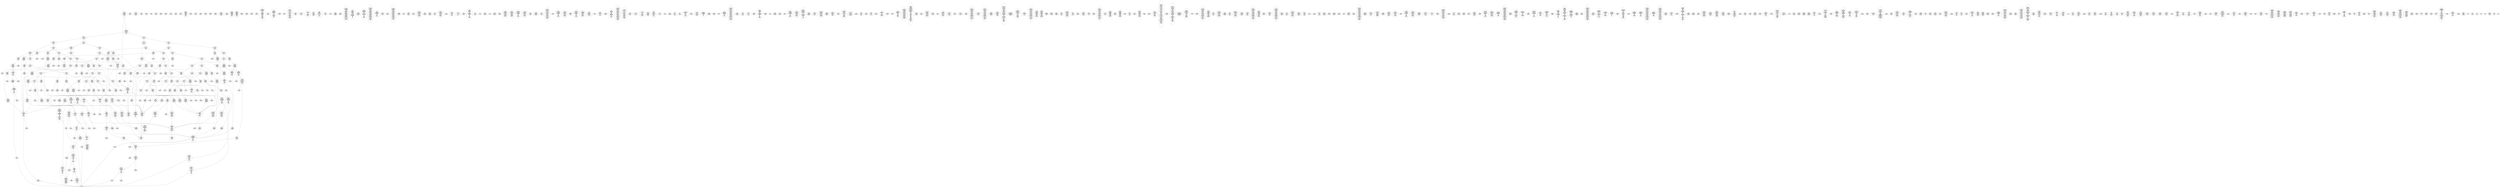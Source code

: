 /* Generated by GvGen v.1.0 (https://www.github.com/stricaud/gvgen) */

digraph G {
compound=true;
   node1 [label="[anywhere]"];
   node2 [label="# 0x0
PUSHX Data
PUSHX Data
MSTORE
PUSHX LogicData
CALLDATASIZE
LT
PUSHX Data
JUMPI
"];
   node3 [label="# 0xd
PUSHX Data
CALLDATALOAD
PUSHX BitData
SHR
PUSHX LogicData
GT
PUSHX Data
JUMPI
"];
   node4 [label="# 0x1e
PUSHX LogicData
GT
PUSHX Data
JUMPI
"];
   node5 [label="# 0x29
PUSHX LogicData
GT
PUSHX Data
JUMPI
"];
   node6 [label="# 0x34
PUSHX LogicData
EQ
PUSHX Data
JUMPI
"];
   node7 [label="# 0x3f
PUSHX LogicData
EQ
PUSHX Data
JUMPI
"];
   node8 [label="# 0x4a
PUSHX LogicData
EQ
PUSHX Data
JUMPI
"];
   node9 [label="# 0x55
PUSHX LogicData
EQ
PUSHX Data
JUMPI
"];
   node10 [label="# 0x60
PUSHX LogicData
EQ
PUSHX Data
JUMPI
"];
   node11 [label="# 0x6b
PUSHX LogicData
EQ
PUSHX Data
JUMPI
"];
   node12 [label="# 0x76
PUSHX Data
REVERT
"];
   node13 [label="# 0x7a
JUMPDEST
PUSHX LogicData
EQ
PUSHX Data
JUMPI
"];
   node14 [label="# 0x86
PUSHX LogicData
EQ
PUSHX Data
JUMPI
"];
   node15 [label="# 0x91
PUSHX LogicData
EQ
PUSHX Data
JUMPI
"];
   node16 [label="# 0x9c
PUSHX LogicData
EQ
PUSHX Data
JUMPI
"];
   node17 [label="# 0xa7
PUSHX LogicData
EQ
PUSHX Data
JUMPI
"];
   node18 [label="# 0xb2
PUSHX LogicData
EQ
PUSHX Data
JUMPI
"];
   node19 [label="# 0xbd
PUSHX Data
REVERT
"];
   node20 [label="# 0xc1
JUMPDEST
PUSHX LogicData
GT
PUSHX Data
JUMPI
"];
   node21 [label="# 0xcd
PUSHX LogicData
EQ
PUSHX Data
JUMPI
"];
   node22 [label="# 0xd8
PUSHX LogicData
EQ
PUSHX Data
JUMPI
"];
   node23 [label="# 0xe3
PUSHX LogicData
EQ
PUSHX Data
JUMPI
"];
   node24 [label="# 0xee
PUSHX LogicData
EQ
PUSHX Data
JUMPI
"];
   node25 [label="# 0xf9
PUSHX LogicData
EQ
PUSHX Data
JUMPI
"];
   node26 [label="# 0x104
PUSHX LogicData
EQ
PUSHX Data
JUMPI
"];
   node27 [label="# 0x10f
PUSHX Data
REVERT
"];
   node28 [label="# 0x113
JUMPDEST
PUSHX LogicData
EQ
PUSHX Data
JUMPI
"];
   node29 [label="# 0x11f
PUSHX LogicData
EQ
PUSHX Data
JUMPI
"];
   node30 [label="# 0x12a
PUSHX LogicData
EQ
PUSHX Data
JUMPI
"];
   node31 [label="# 0x135
PUSHX LogicData
EQ
PUSHX Data
JUMPI
"];
   node32 [label="# 0x140
PUSHX LogicData
EQ
PUSHX Data
JUMPI
"];
   node33 [label="# 0x14b
PUSHX Data
REVERT
"];
   node34 [label="# 0x14f
JUMPDEST
PUSHX LogicData
GT
PUSHX Data
JUMPI
"];
   node35 [label="# 0x15b
PUSHX LogicData
GT
PUSHX Data
JUMPI
"];
   node36 [label="# 0x166
PUSHX LogicData
EQ
PUSHX Data
JUMPI
"];
   node37 [label="# 0x171
PUSHX LogicData
EQ
PUSHX Data
JUMPI
"];
   node38 [label="# 0x17c
PUSHX LogicData
EQ
PUSHX Data
JUMPI
"];
   node39 [label="# 0x187
PUSHX LogicData
EQ
PUSHX Data
JUMPI
"];
   node40 [label="# 0x192
PUSHX LogicData
EQ
PUSHX Data
JUMPI
"];
   node41 [label="# 0x19d
PUSHX LogicData
EQ
PUSHX Data
JUMPI
"];
   node42 [label="# 0x1a8
PUSHX Data
REVERT
"];
   node43 [label="# 0x1ac
JUMPDEST
PUSHX LogicData
EQ
PUSHX Data
JUMPI
"];
   node44 [label="# 0x1b8
PUSHX LogicData
EQ
PUSHX Data
JUMPI
"];
   node45 [label="# 0x1c3
PUSHX LogicData
EQ
PUSHX Data
JUMPI
"];
   node46 [label="# 0x1ce
PUSHX LogicData
EQ
PUSHX Data
JUMPI
"];
   node47 [label="# 0x1d9
PUSHX LogicData
EQ
PUSHX Data
JUMPI
"];
   node48 [label="# 0x1e4
PUSHX LogicData
EQ
PUSHX Data
JUMPI
"];
   node49 [label="# 0x1ef
PUSHX Data
REVERT
"];
   node50 [label="# 0x1f3
JUMPDEST
PUSHX LogicData
GT
PUSHX Data
JUMPI
"];
   node51 [label="# 0x1ff
PUSHX LogicData
EQ
PUSHX Data
JUMPI
"];
   node52 [label="# 0x20a
PUSHX LogicData
EQ
PUSHX Data
JUMPI
"];
   node53 [label="# 0x215
PUSHX LogicData
EQ
PUSHX Data
JUMPI
"];
   node54 [label="# 0x220
PUSHX LogicData
EQ
PUSHX Data
JUMPI
"];
   node55 [label="# 0x22b
PUSHX LogicData
EQ
PUSHX Data
JUMPI
"];
   node56 [label="# 0x236
PUSHX LogicData
EQ
PUSHX Data
JUMPI
"];
   node57 [label="# 0x241
PUSHX Data
REVERT
"];
   node58 [label="# 0x245
JUMPDEST
PUSHX LogicData
EQ
PUSHX Data
JUMPI
"];
   node59 [label="# 0x251
PUSHX LogicData
EQ
PUSHX Data
JUMPI
"];
   node60 [label="# 0x25c
PUSHX LogicData
EQ
PUSHX Data
JUMPI
"];
   node61 [label="# 0x267
PUSHX LogicData
EQ
PUSHX Data
JUMPI
"];
   node62 [label="# 0x272
PUSHX LogicData
EQ
PUSHX Data
JUMPI
"];
   node63 [label="# 0x27d
JUMPDEST
PUSHX Data
REVERT
"];
   node64 [label="# 0x282
JUMPDEST
CALLVALUE
ISZERO
PUSHX Data
JUMPI
"];
   node65 [label="# 0x28a
PUSHX Data
REVERT
"];
   node66 [label="# 0x28e
JUMPDEST
PUSHX Data
PUSHX Data
CALLDATASIZE
PUSHX Data
PUSHX Data
JUMP
"];
   node67 [label="# 0x29d
JUMPDEST
PUSHX Data
JUMP
"];
   node68 [label="# 0x2a2
JUMPDEST
PUSHX MemData
MLOAD
ISZERO
ISZERO
MSTORE
PUSHX ArithData
ADD
"];
   node69 [label="# 0x2ae
JUMPDEST
PUSHX MemData
MLOAD
SUB
RETURN
"];
   node70 [label="# 0x2b7
JUMPDEST
CALLVALUE
ISZERO
PUSHX Data
JUMPI
"];
   node71 [label="# 0x2bf
PUSHX Data
REVERT
"];
   node72 [label="# 0x2c3
JUMPDEST
PUSHX Data
PUSHX Data
JUMP
"];
   node73 [label="# 0x2cc
JUMPDEST
PUSHX MemData
MLOAD
PUSHX Data
PUSHX Data
JUMP
"];
   node74 [label="# 0x2d9
JUMPDEST
CALLVALUE
ISZERO
PUSHX Data
JUMPI
"];
   node75 [label="# 0x2e1
PUSHX Data
REVERT
"];
   node76 [label="# 0x2e5
JUMPDEST
PUSHX Data
PUSHX Data
CALLDATASIZE
PUSHX Data
PUSHX Data
JUMP
"];
   node77 [label="# 0x2f4
JUMPDEST
PUSHX Data
JUMP
"];
   node78 [label="# 0x2f9
JUMPDEST
PUSHX MemData
MLOAD
PUSHX ArithData
PUSHX BitData
PUSHX BitData
SHL
SUB
AND
MSTORE
PUSHX ArithData
ADD
PUSHX Data
JUMP
"];
   node79 [label="# 0x311
JUMPDEST
CALLVALUE
ISZERO
PUSHX Data
JUMPI
"];
   node80 [label="# 0x319
PUSHX Data
REVERT
"];
   node81 [label="# 0x31d
JUMPDEST
PUSHX Data
PUSHX Data
CALLDATASIZE
PUSHX Data
PUSHX Data
JUMP
"];
   node82 [label="# 0x32c
JUMPDEST
PUSHX Data
JUMP
"];
   node83 [label="# 0x331
JUMPDEST
STOP
"];
   node84 [label="# 0x333
JUMPDEST
CALLVALUE
ISZERO
PUSHX Data
JUMPI
"];
   node85 [label="# 0x33b
PUSHX Data
REVERT
"];
   node86 [label="# 0x33f
JUMPDEST
PUSHX StorData
SLOAD
"];
   node87 [label="# 0x344
JUMPDEST
PUSHX MemData
MLOAD
MSTORE
PUSHX ArithData
ADD
PUSHX Data
JUMP
"];
   node88 [label="# 0x352
JUMPDEST
CALLVALUE
ISZERO
PUSHX Data
JUMPI
"];
   node89 [label="# 0x35a
PUSHX Data
REVERT
"];
   node90 [label="# 0x35e
JUMPDEST
PUSHX Data
PUSHX Data
CALLDATASIZE
PUSHX Data
PUSHX Data
JUMP
"];
   node91 [label="# 0x36d
JUMPDEST
PUSHX Data
JUMP
"];
   node92 [label="# 0x372
JUMPDEST
CALLVALUE
ISZERO
PUSHX Data
JUMPI
"];
   node93 [label="# 0x37a
PUSHX Data
REVERT
"];
   node94 [label="# 0x37e
JUMPDEST
PUSHX Data
PUSHX Data
CALLDATASIZE
PUSHX Data
PUSHX Data
JUMP
"];
   node95 [label="# 0x38d
JUMPDEST
PUSHX Data
JUMP
"];
   node96 [label="# 0x392
JUMPDEST
CALLVALUE
ISZERO
PUSHX Data
JUMPI
"];
   node97 [label="# 0x39a
PUSHX Data
REVERT
"];
   node98 [label="# 0x39e
JUMPDEST
PUSHX Data
PUSHX Data
JUMP
"];
   node99 [label="# 0x3a8
JUMPDEST
CALLVALUE
ISZERO
PUSHX Data
JUMPI
"];
   node100 [label="# 0x3b0
PUSHX Data
REVERT
"];
   node101 [label="# 0x3b4
JUMPDEST
PUSHX Data
PUSHX Data
JUMP
"];
   node102 [label="# 0x3bd
JUMPDEST
CALLVALUE
ISZERO
PUSHX Data
JUMPI
"];
   node103 [label="# 0x3c5
PUSHX Data
REVERT
"];
   node104 [label="# 0x3c9
JUMPDEST
PUSHX Data
PUSHX Data
JUMP
"];
   node105 [label="# 0x3d2
JUMPDEST
CALLVALUE
ISZERO
PUSHX Data
JUMPI
"];
   node106 [label="# 0x3da
PUSHX Data
REVERT
"];
   node107 [label="# 0x3de
JUMPDEST
PUSHX Data
PUSHX Data
CALLDATASIZE
PUSHX Data
PUSHX Data
JUMP
"];
   node108 [label="# 0x3ed
JUMPDEST
PUSHX Data
JUMP
"];
   node109 [label="# 0x3f2
JUMPDEST
CALLVALUE
ISZERO
PUSHX Data
JUMPI
"];
   node110 [label="# 0x3fa
PUSHX Data
REVERT
"];
   node111 [label="# 0x3fe
JUMPDEST
PUSHX Data
PUSHX Data
CALLDATASIZE
PUSHX Data
PUSHX Data
JUMP
"];
   node112 [label="# 0x40d
JUMPDEST
PUSHX Data
JUMP
"];
   node113 [label="# 0x412
JUMPDEST
CALLVALUE
ISZERO
PUSHX Data
JUMPI
"];
   node114 [label="# 0x41a
PUSHX Data
REVERT
"];
   node115 [label="# 0x41e
JUMPDEST
PUSHX Data
PUSHX Data
CALLDATASIZE
PUSHX Data
PUSHX Data
JUMP
"];
   node116 [label="# 0x42d
JUMPDEST
PUSHX Data
JUMP
"];
   node117 [label="# 0x432
JUMPDEST
CALLVALUE
ISZERO
PUSHX Data
JUMPI
"];
   node118 [label="# 0x43a
PUSHX Data
REVERT
"];
   node119 [label="# 0x43e
JUMPDEST
PUSHX Data
PUSHX Data
CALLDATASIZE
PUSHX Data
PUSHX Data
JUMP
"];
   node120 [label="# 0x44d
JUMPDEST
PUSHX Data
JUMP
"];
   node121 [label="# 0x452
JUMPDEST
CALLVALUE
ISZERO
PUSHX Data
JUMPI
"];
   node122 [label="# 0x45a
PUSHX Data
REVERT
"];
   node123 [label="# 0x45e
JUMPDEST
PUSHX Data
PUSHX Data
CALLDATASIZE
PUSHX Data
PUSHX Data
JUMP
"];
   node124 [label="# 0x46d
JUMPDEST
PUSHX Data
PUSHX Data
MSTORE
PUSHX Data
MSTORE
PUSHX Data
SHA3
SLOAD
JUMP
"];
   node125 [label="# 0x47f
JUMPDEST
CALLVALUE
ISZERO
PUSHX Data
JUMPI
"];
   node126 [label="# 0x487
PUSHX Data
REVERT
"];
   node127 [label="# 0x48b
JUMPDEST
PUSHX Data
PUSHX Data
CALLDATASIZE
PUSHX Data
PUSHX Data
JUMP
"];
   node128 [label="# 0x49a
JUMPDEST
PUSHX Data
JUMP
"];
   node129 [label="# 0x49f
JUMPDEST
CALLVALUE
ISZERO
PUSHX Data
JUMPI
"];
   node130 [label="# 0x4a7
PUSHX Data
REVERT
"];
   node131 [label="# 0x4ab
JUMPDEST
PUSHX StorData
SLOAD
PUSHX Data
PUSHX Data
DIV
PUSHX BitData
AND
JUMP
"];
   node132 [label="# 0x4bf
JUMPDEST
CALLVALUE
ISZERO
PUSHX Data
JUMPI
"];
   node133 [label="# 0x4c7
PUSHX Data
REVERT
"];
   node134 [label="# 0x4cb
JUMPDEST
PUSHX StorData
SLOAD
PUSHX Data
PUSHX ArithData
PUSHX BitData
PUSHX BitData
SHL
SUB
AND
JUMP
"];
   node135 [label="# 0x4df
JUMPDEST
CALLVALUE
ISZERO
PUSHX Data
JUMPI
"];
   node136 [label="# 0x4e7
PUSHX Data
REVERT
"];
   node137 [label="# 0x4eb
JUMPDEST
PUSHX StorData
SLOAD
PUSHX Data
PUSHX Data
DIV
PUSHX BitData
AND
JUMP
"];
   node138 [label="# 0x4fe
JUMPDEST
CALLVALUE
ISZERO
PUSHX Data
JUMPI
"];
   node139 [label="# 0x506
PUSHX Data
REVERT
"];
   node140 [label="# 0x50a
JUMPDEST
PUSHX Data
PUSHX StorData
SLOAD
JUMP
"];
   node141 [label="# 0x514
JUMPDEST
CALLVALUE
ISZERO
PUSHX Data
JUMPI
"];
   node142 [label="# 0x51c
PUSHX Data
REVERT
"];
   node143 [label="# 0x520
JUMPDEST
PUSHX Data
PUSHX Data
CALLDATASIZE
PUSHX Data
PUSHX Data
JUMP
"];
   node144 [label="# 0x52f
JUMPDEST
PUSHX Data
JUMP
"];
   node145 [label="# 0x534
JUMPDEST
CALLVALUE
ISZERO
PUSHX Data
JUMPI
"];
   node146 [label="# 0x53c
PUSHX Data
REVERT
"];
   node147 [label="# 0x540
JUMPDEST
PUSHX Data
PUSHX Data
JUMP
"];
   node148 [label="# 0x549
JUMPDEST
CALLVALUE
ISZERO
PUSHX Data
JUMPI
"];
   node149 [label="# 0x551
PUSHX Data
REVERT
"];
   node150 [label="# 0x555
JUMPDEST
PUSHX Data
PUSHX Data
CALLDATASIZE
PUSHX Data
PUSHX Data
JUMP
"];
   node151 [label="# 0x564
JUMPDEST
PUSHX Data
JUMP
"];
   node152 [label="# 0x569
JUMPDEST
CALLVALUE
ISZERO
PUSHX Data
JUMPI
"];
   node153 [label="# 0x571
PUSHX Data
REVERT
"];
   node154 [label="# 0x575
JUMPDEST
PUSHX Data
PUSHX Data
CALLDATASIZE
PUSHX Data
PUSHX Data
JUMP
"];
   node155 [label="# 0x584
JUMPDEST
PUSHX Data
JUMP
"];
   node156 [label="# 0x589
JUMPDEST
CALLVALUE
ISZERO
PUSHX Data
JUMPI
"];
   node157 [label="# 0x591
PUSHX Data
REVERT
"];
   node158 [label="# 0x595
JUMPDEST
PUSHX Data
PUSHX Data
JUMP
"];
   node159 [label="# 0x59e
JUMPDEST
CALLVALUE
ISZERO
PUSHX Data
JUMPI
"];
   node160 [label="# 0x5a6
PUSHX Data
REVERT
"];
   node161 [label="# 0x5aa
JUMPDEST
PUSHX Data
PUSHX Data
CALLDATASIZE
PUSHX Data
PUSHX Data
JUMP
"];
   node162 [label="# 0x5b9
JUMPDEST
PUSHX Data
JUMP
"];
   node163 [label="# 0x5be
JUMPDEST
CALLVALUE
ISZERO
PUSHX Data
JUMPI
"];
   node164 [label="# 0x5c6
PUSHX Data
REVERT
"];
   node165 [label="# 0x5ca
JUMPDEST
PUSHX Data
PUSHX Data
CALLDATASIZE
PUSHX Data
PUSHX Data
JUMP
"];
   node166 [label="# 0x5d9
JUMPDEST
PUSHX Data
JUMP
"];
   node167 [label="# 0x5de
JUMPDEST
PUSHX MemData
MLOAD
PUSHX Data
PUSHX Data
JUMP
"];
   node168 [label="# 0x5eb
JUMPDEST
CALLVALUE
ISZERO
PUSHX Data
JUMPI
"];
   node169 [label="# 0x5f3
PUSHX Data
REVERT
"];
   node170 [label="# 0x5f7
JUMPDEST
PUSHX StorData
SLOAD
PUSHX ArithData
PUSHX BitData
PUSHX BitData
SHL
SUB
AND
PUSHX Data
JUMP
"];
   node171 [label="# 0x609
JUMPDEST
CALLVALUE
ISZERO
PUSHX Data
JUMPI
"];
   node172 [label="# 0x611
PUSHX Data
REVERT
"];
   node173 [label="# 0x615
JUMPDEST
PUSHX Data
PUSHX Data
JUMP
"];
   node174 [label="# 0x61e
JUMPDEST
CALLVALUE
ISZERO
PUSHX Data
JUMPI
"];
   node175 [label="# 0x626
PUSHX Data
REVERT
"];
   node176 [label="# 0x62a
JUMPDEST
PUSHX Data
PUSHX Data
JUMP
"];
   node177 [label="# 0x633
JUMPDEST
CALLVALUE
ISZERO
PUSHX Data
JUMPI
"];
   node178 [label="# 0x63b
PUSHX Data
REVERT
"];
   node179 [label="# 0x63f
JUMPDEST
PUSHX Data
PUSHX Data
JUMP
"];
   node180 [label="# 0x648
JUMPDEST
CALLVALUE
ISZERO
PUSHX Data
JUMPI
"];
   node181 [label="# 0x650
PUSHX Data
REVERT
"];
   node182 [label="# 0x654
JUMPDEST
PUSHX Data
PUSHX Data
CALLDATASIZE
PUSHX Data
PUSHX Data
JUMP
"];
   node183 [label="# 0x663
JUMPDEST
PUSHX Data
JUMP
"];
   node184 [label="# 0x668
JUMPDEST
CALLVALUE
ISZERO
PUSHX Data
JUMPI
"];
   node185 [label="# 0x670
PUSHX Data
REVERT
"];
   node186 [label="# 0x674
JUMPDEST
PUSHX Data
PUSHX Data
JUMP
"];
   node187 [label="# 0x67d
JUMPDEST
CALLVALUE
ISZERO
PUSHX Data
JUMPI
"];
   node188 [label="# 0x685
PUSHX Data
REVERT
"];
   node189 [label="# 0x689
JUMPDEST
PUSHX Data
PUSHX Data
CALLDATASIZE
PUSHX Data
PUSHX Data
JUMP
"];
   node190 [label="# 0x698
JUMPDEST
PUSHX Data
PUSHX Data
MSTORE
PUSHX Data
MSTORE
PUSHX Data
SHA3
SLOAD
JUMP
"];
   node191 [label="# 0x6aa
JUMPDEST
CALLVALUE
ISZERO
PUSHX Data
JUMPI
"];
   node192 [label="# 0x6b2
PUSHX Data
REVERT
"];
   node193 [label="# 0x6b6
JUMPDEST
PUSHX Data
PUSHX Data
CALLDATASIZE
PUSHX Data
PUSHX Data
JUMP
"];
   node194 [label="# 0x6c5
JUMPDEST
PUSHX Data
PUSHX Data
MSTORE
PUSHX Data
MSTORE
PUSHX Data
SHA3
SLOAD
JUMP
"];
   node195 [label="# 0x6d7
JUMPDEST
CALLVALUE
ISZERO
PUSHX Data
JUMPI
"];
   node196 [label="# 0x6df
PUSHX Data
REVERT
"];
   node197 [label="# 0x6e3
JUMPDEST
PUSHX Data
PUSHX Data
CALLDATASIZE
PUSHX Data
PUSHX Data
JUMP
"];
   node198 [label="# 0x6f2
JUMPDEST
PUSHX Data
JUMP
"];
   node199 [label="# 0x6f7
JUMPDEST
PUSHX Data
PUSHX Data
CALLDATASIZE
PUSHX Data
PUSHX Data
JUMP
"];
   node200 [label="# 0x705
JUMPDEST
PUSHX Data
JUMP
"];
   node201 [label="# 0x70a
JUMPDEST
CALLVALUE
ISZERO
PUSHX Data
JUMPI
"];
   node202 [label="# 0x712
PUSHX Data
REVERT
"];
   node203 [label="# 0x716
JUMPDEST
PUSHX Data
PUSHX StorData
SLOAD
JUMP
"];
   node204 [label="# 0x720
JUMPDEST
CALLVALUE
ISZERO
PUSHX Data
JUMPI
"];
   node205 [label="# 0x728
PUSHX Data
REVERT
"];
   node206 [label="# 0x72c
JUMPDEST
PUSHX Data
PUSHX Data
CALLDATASIZE
PUSHX Data
PUSHX Data
JUMP
"];
   node207 [label="# 0x73b
JUMPDEST
PUSHX Data
JUMP
"];
   node208 [label="# 0x740
JUMPDEST
CALLVALUE
ISZERO
PUSHX Data
JUMPI
"];
   node209 [label="# 0x748
PUSHX Data
REVERT
"];
   node210 [label="# 0x74c
JUMPDEST
PUSHX Data
PUSHX Data
CALLDATASIZE
PUSHX Data
PUSHX Data
JUMP
"];
   node211 [label="# 0x75b
JUMPDEST
PUSHX Data
JUMP
"];
   node212 [label="# 0x760
JUMPDEST
CALLVALUE
ISZERO
PUSHX Data
JUMPI
"];
   node213 [label="# 0x768
PUSHX Data
REVERT
"];
   node214 [label="# 0x76c
JUMPDEST
PUSHX StorData
SLOAD
PUSHX Data
PUSHX BitData
AND
JUMP
"];
   node215 [label="# 0x77a
JUMPDEST
CALLVALUE
ISZERO
PUSHX Data
JUMPI
"];
   node216 [label="# 0x782
PUSHX Data
REVERT
"];
   node217 [label="# 0x786
JUMPDEST
PUSHX Data
PUSHX Data
CALLDATASIZE
PUSHX Data
PUSHX Data
JUMP
"];
   node218 [label="# 0x795
JUMPDEST
PUSHX ArithData
PUSHX BitData
PUSHX BitData
SHL
SUB
AND
PUSHX Data
MSTORE
PUSHX Data
PUSHX Data
MSTORE
PUSHX Data
SHA3
AND
MSTORE
MSTORE
SHA3
SLOAD
PUSHX BitData
AND
JUMP
"];
   node219 [label="# 0x7c3
JUMPDEST
CALLVALUE
ISZERO
PUSHX Data
JUMPI
"];
   node220 [label="# 0x7cb
PUSHX Data
REVERT
"];
   node221 [label="# 0x7cf
JUMPDEST
PUSHX Data
PUSHX Data
CALLDATASIZE
PUSHX Data
PUSHX Data
JUMP
"];
   node222 [label="# 0x7de
JUMPDEST
PUSHX Data
JUMP
"];
   node223 [label="# 0x7e3
JUMPDEST
CALLVALUE
ISZERO
PUSHX Data
JUMPI
"];
   node224 [label="# 0x7eb
PUSHX Data
REVERT
"];
   node225 [label="# 0x7ef
JUMPDEST
PUSHX Data
PUSHX Data
JUMP
"];
   node226 [label="# 0x7f8
JUMPDEST
CALLVALUE
ISZERO
PUSHX Data
JUMPI
"];
   node227 [label="# 0x800
PUSHX Data
REVERT
"];
   node228 [label="# 0x804
JUMPDEST
PUSHX Data
PUSHX StorData
SLOAD
JUMP
"];
   node229 [label="# 0x80e
JUMPDEST
PUSHX Data
PUSHX ArithData
PUSHX BitData
PUSHX BitData
SHL
SUB
NOT
AND
PUSHX BitData
PUSHX BitData
SHL
EQ
PUSHX Data
JUMPI
"];
   node230 [label="# 0x82a
PUSHX Data
PUSHX Data
JUMP
"];
   node231 [label="# 0x833
JUMPDEST
JUMP
"];
   node232 [label="# 0x839
JUMPDEST
PUSHX Data
PUSHX StorData
SLOAD
PUSHX Data
PUSHX Data
JUMP
"];
   node233 [label="# 0x848
JUMPDEST
PUSHX ArithData
ADD
PUSHX ArithData
DIV
MUL
PUSHX ArithData
ADD
PUSHX MemData
MLOAD
ADD
PUSHX Data
MSTORE
MSTORE
PUSHX ArithData
ADD
SLOAD
PUSHX Data
PUSHX Data
JUMP
"];
   node234 [label="# 0x874
JUMPDEST
ISZERO
PUSHX Data
JUMPI
"];
   node235 [label="# 0x87b
PUSHX LogicData
LT
PUSHX Data
JUMPI
"];
   node236 [label="# 0x883
PUSHX ArithData
SLOAD
DIV
MUL
MSTORE
PUSHX ArithData
ADD
PUSHX Data
JUMP
"];
   node237 [label="# 0x896
JUMPDEST
ADD
PUSHX Data
MSTORE
PUSHX Data
PUSHX Data
SHA3
"];
   node238 [label="# 0x8a4
JUMPDEST
SLOAD
MSTORE
PUSHX ArithData
ADD
PUSHX ArithData
ADD
GT
PUSHX Data
JUMPI
"];
   node239 [label="# 0x8b8
SUB
PUSHX BitData
AND
ADD
"];
   node240 [label="# 0x8c1
JUMPDEST
JUMP
"];
   node241 [label="# 0x8cb
JUMPDEST
PUSHX Data
PUSHX Data
PUSHX Data
JUMP
"];
   node242 [label="# 0x8d6
JUMPDEST
PUSHX Data
JUMPI
"];
   node243 [label="# 0x8db
PUSHX MemData
MLOAD
PUSHX BitData
PUSHX BitData
SHL
MSTORE
PUSHX Data
PUSHX ArithData
ADD
MSTORE
PUSHX Data
PUSHX ArithData
ADD
MSTORE
PUSHX Data
PUSHX ArithData
ADD
MSTORE
PUSHX BitData
PUSHX BitData
SHL
PUSHX ArithData
ADD
MSTORE
PUSHX ArithData
ADD
"];
   node244 [label="# 0x933
JUMPDEST
PUSHX MemData
MLOAD
SUB
REVERT
"];
   node245 [label="# 0x93c
JUMPDEST
PUSHX Data
MSTORE
PUSHX Data
PUSHX Data
MSTORE
PUSHX Data
SHA3
SLOAD
PUSHX ArithData
PUSHX BitData
PUSHX BitData
SHL
SUB
AND
JUMP
"];
   node246 [label="# 0x958
JUMPDEST
PUSHX Data
PUSHX Data
PUSHX Data
JUMP
"];
   node247 [label="# 0x963
JUMPDEST
PUSHX ArithData
PUSHX BitData
PUSHX BitData
SHL
SUB
AND
PUSHX ArithData
PUSHX BitData
PUSHX BitData
SHL
SUB
AND
EQ
ISZERO
PUSHX Data
JUMPI
"];
   node248 [label="# 0x980
PUSHX MemData
MLOAD
PUSHX BitData
PUSHX BitData
SHL
MSTORE
PUSHX Data
PUSHX ArithData
ADD
MSTORE
PUSHX Data
PUSHX ArithData
ADD
MSTORE
PUSHX Data
PUSHX ArithData
ADD
MSTORE
PUSHX BitData
PUSHX BitData
SHL
PUSHX ArithData
ADD
MSTORE
PUSHX ArithData
ADD
PUSHX Data
JUMP
"];
   node249 [label="# 0x9d1
JUMPDEST
CALLER
PUSHX ArithData
PUSHX BitData
PUSHX BitData
SHL
SUB
AND
EQ
PUSHX Data
JUMPI
"];
   node250 [label="# 0x9e3
PUSHX Data
CALLER
PUSHX Data
JUMP
"];
   node251 [label="# 0x9ed
JUMPDEST
PUSHX Data
JUMPI
"];
   node252 [label="# 0x9f2
PUSHX MemData
MLOAD
PUSHX BitData
PUSHX BitData
SHL
MSTORE
PUSHX Data
PUSHX ArithData
ADD
MSTORE
PUSHX Data
PUSHX ArithData
ADD
MSTORE
PUSHX Data
PUSHX ArithData
ADD
MSTORE
PUSHX Data
PUSHX ArithData
ADD
MSTORE
PUSHX ArithData
ADD
PUSHX Data
JUMP
"];
   node253 [label="# 0xa5f
JUMPDEST
PUSHX Data
PUSHX Data
JUMP
"];
   node254 [label="# 0xa69
JUMPDEST
JUMP
"];
   node255 [label="# 0xa6e
JUMPDEST
PUSHX Data
CALLER
PUSHX Data
JUMP
"];
   node256 [label="# 0xa78
JUMPDEST
PUSHX Data
JUMPI
"];
   node257 [label="# 0xa7d
PUSHX MemData
MLOAD
PUSHX BitData
PUSHX BitData
SHL
MSTORE
PUSHX ArithData
ADD
PUSHX Data
PUSHX Data
JUMP
"];
   node258 [label="# 0xa94
JUMPDEST
PUSHX Data
PUSHX Data
JUMP
"];
   node259 [label="# 0xa9f
JUMPDEST
PUSHX Data
PUSHX Data
PUSHX Data
JUMP
"];
   node260 [label="# 0xaaa
JUMPDEST
LT
PUSHX Data
JUMPI
"];
   node261 [label="# 0xab1
PUSHX MemData
MLOAD
PUSHX BitData
PUSHX BitData
SHL
MSTORE
PUSHX ArithData
ADD
PUSHX Data
PUSHX Data
JUMP
"];
   node262 [label="# 0xac8
JUMPDEST
PUSHX Data
"];
   node263 [label="# 0xacc
JUMPDEST
PUSHX StorData
SLOAD
LT
ISZERO
PUSHX Data
JUMPI
"];
   node264 [label="# 0xad7
PUSHX StorData
SLOAD
LT
PUSHX Data
JUMPI
"];
   node265 [label="# 0xae2
PUSHX Data
PUSHX Data
JUMP
"];
   node266 [label="# 0xae9
JUMPDEST
PUSHX Data
MSTORE
PUSHX Data
SHA3
ADD
SLOAD
PUSHX ArithData
PUSHX BitData
PUSHX BitData
SHL
SUB
AND
AND
EQ
ISZERO
PUSHX Data
JUMPI
"];
   node267 [label="# 0xb09
EQ
ISZERO
PUSHX Data
JUMPI
"];
   node268 [label="# 0xb11
PUSHX Data
JUMP
"];
   node269 [label="# 0xb19
JUMPDEST
PUSHX Data
PUSHX Data
JUMP
"];
   node270 [label="# 0xb22
JUMPDEST
"];
   node271 [label="# 0xb25
JUMPDEST
PUSHX Data
PUSHX Data
JUMP
"];
   node272 [label="# 0xb2e
JUMPDEST
PUSHX Data
JUMP
"];
   node273 [label="# 0xb35
JUMPDEST
PUSHX MemData
MLOAD
PUSHX BitData
PUSHX BitData
SHL
MSTORE
PUSHX ArithData
ADD
PUSHX Data
PUSHX Data
JUMP
"];
   node274 [label="# 0xb4e
JUMPDEST
PUSHX StorData
SLOAD
PUSHX ArithData
PUSHX BitData
PUSHX BitData
SHL
SUB
AND
CALLER
EQ
PUSHX Data
JUMPI
"];
   node275 [label="# 0xb61
PUSHX MemData
MLOAD
PUSHX BitData
PUSHX BitData
SHL
MSTORE
PUSHX ArithData
ADD
PUSHX Data
PUSHX Data
JUMP
"];
   node276 [label="# 0xb78
JUMPDEST
PUSHX StorData
SLOAD
PUSHX BitData
NOT
AND
PUSHX ArithData
DIV
PUSHX BitData
AND
ISZERO
MUL
OR
SSTORE
JUMP
"];
   node277 [label="# 0xb97
JUMPDEST
PUSHX StorData
SLOAD
PUSHX ArithData
PUSHX BitData
PUSHX BitData
SHL
SUB
AND
CALLER
EQ
PUSHX Data
JUMPI
"];
   node278 [label="# 0xbaa
PUSHX MemData
MLOAD
PUSHX BitData
PUSHX BitData
SHL
MSTORE
PUSHX ArithData
ADD
PUSHX Data
PUSHX Data
JUMP
"];
   node279 [label="# 0xbc1
JUMPDEST
PUSHX MemData
MLOAD
CALLER
SELFBALANCE
ISZERO
PUSHX ArithData
MUL
PUSHX Data
CALL
PUSHX Data
JUMPI
"];
   node280 [label="# 0xbe1
PUSHX Data
REVERT
"];
   node281 [label="# 0xbe5
JUMPDEST
JUMP
"];
   node282 [label="# 0xbe7
JUMPDEST
PUSHX Data
PUSHX MemData
MLOAD
PUSHX ArithData
ADD
PUSHX Data
MSTORE
PUSHX Data
MSTORE
PUSHX Data
JUMP
"];
   node283 [label="# 0xc02
JUMPDEST
PUSHX StorData
SLOAD
PUSHX ArithData
PUSHX BitData
PUSHX BitData
SHL
SUB
AND
CALLER
EQ
PUSHX Data
JUMPI
"];
   node284 [label="# 0xc15
PUSHX MemData
MLOAD
PUSHX BitData
PUSHX BitData
SHL
MSTORE
PUSHX ArithData
ADD
PUSHX Data
PUSHX Data
JUMP
"];
   node285 [label="# 0xc2c
JUMPDEST
PUSHX Data
SSTORE
JUMP
"];
   node286 [label="# 0xc31
JUMPDEST
PUSHX Data
PUSHX Data
PUSHX StorData
SLOAD
JUMP
"];
   node287 [label="# 0xc3c
JUMPDEST
LT
PUSHX Data
JUMPI
"];
   node288 [label="# 0xc43
PUSHX MemData
MLOAD
PUSHX BitData
PUSHX BitData
SHL
MSTORE
PUSHX Data
PUSHX ArithData
ADD
MSTORE
PUSHX Data
PUSHX ArithData
ADD
MSTORE
PUSHX Data
PUSHX ArithData
ADD
MSTORE
PUSHX ArithData
ADD
PUSHX Data
JUMP
"];
   node289 [label="# 0xc8a
JUMPDEST
JUMP
"];
   node290 [label="# 0xc8e
JUMPDEST
PUSHX StorData
SLOAD
PUSHX ArithData
PUSHX BitData
PUSHX BitData
SHL
SUB
AND
CALLER
EQ
PUSHX Data
JUMPI
"];
   node291 [label="# 0xca1
PUSHX MemData
MLOAD
PUSHX BitData
PUSHX BitData
SHL
MSTORE
PUSHX ArithData
ADD
PUSHX Data
PUSHX Data
JUMP
"];
   node292 [label="# 0xcb8
JUMPDEST
PUSHX Data
SSTORE
JUMP
"];
   node293 [label="# 0xcbd
JUMPDEST
PUSHX StorData
SLOAD
PUSHX ArithData
PUSHX BitData
PUSHX BitData
SHL
SUB
AND
CALLER
EQ
PUSHX Data
JUMPI
"];
   node294 [label="# 0xcd0
PUSHX MemData
MLOAD
PUSHX BitData
PUSHX BitData
SHL
MSTORE
PUSHX ArithData
ADD
PUSHX Data
PUSHX Data
JUMP
"];
   node295 [label="# 0xce7
JUMPDEST
MLOAD
PUSHX Data
PUSHX Data
PUSHX ArithData
ADD
PUSHX Data
JUMP
"];
   node296 [label="# 0xcfa
JUMPDEST
JUMP
"];
   node297 [label="# 0xcfe
JUMPDEST
PUSHX Data
PUSHX StorData
SLOAD
LT
PUSHX Data
JUMPI
"];
   node298 [label="# 0xd0d
PUSHX Data
PUSHX Data
JUMP
"];
   node299 [label="# 0xd14
JUMPDEST
PUSHX Data
MSTORE
PUSHX Data
SHA3
ADD
SLOAD
PUSHX ArithData
PUSHX BitData
PUSHX BitData
SHL
SUB
AND
PUSHX Data
JUMPI
"];
   node300 [label="# 0xd31
PUSHX MemData
MLOAD
PUSHX BitData
PUSHX BitData
SHL
MSTORE
PUSHX Data
PUSHX ArithData
ADD
MSTORE
PUSHX Data
PUSHX ArithData
ADD
MSTORE
PUSHX Data
PUSHX ArithData
ADD
MSTORE
PUSHX BitData
PUSHX BitData
SHL
PUSHX ArithData
ADD
MSTORE
PUSHX ArithData
ADD
PUSHX Data
JUMP
"];
   node301 [label="# 0xd8a
JUMPDEST
PUSHX StorData
SLOAD
PUSHX Data
PUSHX Data
JUMP
"];
   node302 [label="# 0xd97
JUMPDEST
PUSHX ArithData
ADD
PUSHX ArithData
DIV
MUL
PUSHX ArithData
ADD
PUSHX MemData
MLOAD
ADD
PUSHX Data
MSTORE
MSTORE
PUSHX ArithData
ADD
SLOAD
PUSHX Data
PUSHX Data
JUMP
"];
   node303 [label="# 0xdc3
JUMPDEST
ISZERO
PUSHX Data
JUMPI
"];
   node304 [label="# 0xdca
PUSHX LogicData
LT
PUSHX Data
JUMPI
"];
   node305 [label="# 0xdd2
PUSHX ArithData
SLOAD
DIV
MUL
MSTORE
PUSHX ArithData
ADD
PUSHX Data
JUMP
"];
   node306 [label="# 0xde5
JUMPDEST
ADD
PUSHX Data
MSTORE
PUSHX Data
PUSHX Data
SHA3
"];
   node307 [label="# 0xdf3
JUMPDEST
SLOAD
MSTORE
PUSHX ArithData
ADD
PUSHX ArithData
ADD
GT
PUSHX Data
JUMPI
"];
   node308 [label="# 0xe07
SUB
PUSHX BitData
AND
ADD
"];
   node309 [label="# 0xe10
JUMPDEST
JUMP
"];
   node310 [label="# 0xe18
JUMPDEST
PUSHX Data
PUSHX Data
"];
   node311 [label="# 0xe1e
JUMPDEST
LT
ISZERO
PUSHX Data
JUMPI
"];
   node312 [label="# 0xe27
ISZERO
PUSHX Data
JUMPI
"];
   node313 [label="# 0xe2e
PUSHX ArithData
PUSHX BitData
PUSHX BitData
SHL
SUB
AND
PUSHX Data
LT
PUSHX Data
JUMPI
"];
   node314 [label="# 0xe46
PUSHX Data
PUSHX Data
JUMP
"];
   node315 [label="# 0xe4d
JUMPDEST
PUSHX ArithData
MUL
ADD
CALLDATALOAD
PUSHX Data
JUMP
"];
   node316 [label="# 0xe59
JUMPDEST
PUSHX ArithData
PUSHX BitData
PUSHX BitData
SHL
SUB
AND
EQ
"];
   node317 [label="# 0xe64
JUMPDEST
PUSHX Data
PUSHX Data
JUMP
"];
   node318 [label="# 0xe6f
JUMPDEST
PUSHX Data
JUMP
"];
   node319 [label="# 0xe76
JUMPDEST
JUMP
"];
   node320 [label="# 0xe7f
JUMPDEST
PUSHX Data
PUSHX ArithData
PUSHX BitData
PUSHX BitData
SHL
SUB
AND
PUSHX Data
JUMPI
"];
   node321 [label="# 0xe90
PUSHX MemData
MLOAD
PUSHX BitData
PUSHX BitData
SHL
MSTORE
PUSHX Data
PUSHX ArithData
ADD
MSTORE
PUSHX Data
PUSHX ArithData
ADD
MSTORE
PUSHX Data
PUSHX ArithData
ADD
MSTORE
PUSHX BitData
PUSHX BitData
SHL
PUSHX ArithData
ADD
MSTORE
PUSHX ArithData
ADD
PUSHX Data
JUMP
"];
   node322 [label="# 0xeea
JUMPDEST
PUSHX StorData
SLOAD
PUSHX Data
"];
   node323 [label="# 0xef2
JUMPDEST
LT
ISZERO
PUSHX Data
JUMPI
"];
   node324 [label="# 0xefb
PUSHX StorData
SLOAD
LT
PUSHX Data
JUMPI
"];
   node325 [label="# 0xf06
PUSHX Data
PUSHX Data
JUMP
"];
   node326 [label="# 0xf0d
JUMPDEST
PUSHX Data
MSTORE
PUSHX Data
SHA3
ADD
SLOAD
PUSHX ArithData
PUSHX BitData
PUSHX BitData
SHL
SUB
AND
AND
EQ
ISZERO
PUSHX Data
JUMPI
"];
   node327 [label="# 0xf2d
PUSHX Data
PUSHX Data
JUMP
"];
   node328 [label="# 0xf35
JUMPDEST
"];
   node329 [label="# 0xf38
JUMPDEST
PUSHX Data
PUSHX Data
JUMP
"];
   node330 [label="# 0xf41
JUMPDEST
PUSHX Data
JUMP
"];
   node331 [label="# 0xf48
JUMPDEST
JUMP
"];
   node332 [label="# 0xf51
JUMPDEST
PUSHX StorData
SLOAD
PUSHX ArithData
PUSHX BitData
PUSHX BitData
SHL
SUB
AND
CALLER
EQ
PUSHX Data
JUMPI
"];
   node333 [label="# 0xf64
PUSHX MemData
MLOAD
PUSHX BitData
PUSHX BitData
SHL
MSTORE
PUSHX ArithData
ADD
PUSHX Data
PUSHX Data
JUMP
"];
   node334 [label="# 0xf7b
JUMPDEST
PUSHX Data
PUSHX Data
PUSHX Data
JUMP
"];
   node335 [label="# 0xf85
JUMPDEST
PUSHX StorData
SLOAD
PUSHX ArithData
PUSHX BitData
PUSHX BitData
SHL
SUB
AND
CALLER
EQ
PUSHX Data
JUMPI
"];
   node336 [label="# 0xf98
PUSHX MemData
MLOAD
PUSHX BitData
PUSHX BitData
SHL
MSTORE
PUSHX ArithData
ADD
PUSHX Data
PUSHX Data
JUMP
"];
   node337 [label="# 0xfaf
JUMPDEST
PUSHX StorData
SLOAD
PUSHX ArithData
PUSHX BitData
PUSHX BitData
SHL
SUB
NOT
AND
PUSHX ArithData
PUSHX BitData
PUSHX BitData
SHL
SUB
AND
OR
SSTORE
JUMP
"];
   node338 [label="# 0xfd1
JUMPDEST
PUSHX Data
PUSHX Data
PUSHX Data
JUMP
"];
   node339 [label="# 0xfdc
JUMPDEST
PUSHX LogicData
LT
PUSHX Data
JUMPI
"];
   node340 [label="# 0xfe4
PUSHX MemData
MLOAD
PUSHX BitData
PUSHX BitData
SHL
MSTORE
PUSHX ArithData
ADD
PUSHX Data
PUSHX Data
JUMP
"];
   node341 [label="# 0xffb
JUMPDEST
PUSHX Data
PUSHX Data
PUSHX Data
JUMP
"];
   node342 [label="# 0x1006
JUMPDEST
PUSHX Data
PUSHX LogicData
GT
ISZERO
PUSHX Data
JUMPI
"];
   node343 [label="# 0x101c
PUSHX Data
PUSHX Data
JUMP
"];
   node344 [label="# 0x1023
JUMPDEST
PUSHX MemData
MLOAD
MSTORE
PUSHX ArithData
MUL
PUSHX ArithData
ADD
ADD
PUSHX Data
MSTORE
ISZERO
PUSHX Data
JUMPI
"];
   node345 [label="# 0x103d
PUSHX ArithData
ADD
PUSHX ArithData
MUL
CALLDATASIZE
CALLDATACOPY
ADD
"];
   node346 [label="# 0x104c
JUMPDEST
PUSHX Data
"];
   node347 [label="# 0x1052
JUMPDEST
LT
ISZERO
PUSHX Data
JUMPI
"];
   node348 [label="# 0x105b
PUSHX Data
PUSHX Data
JUMP
"];
   node349 [label="# 0x1064
JUMPDEST
MLOAD
LT
PUSHX Data
JUMPI
"];
   node350 [label="# 0x106f
PUSHX Data
PUSHX Data
JUMP
"];
   node351 [label="# 0x1076
JUMPDEST
PUSHX ArithData
MUL
ADD
ADD
MSTORE
PUSHX Data
PUSHX Data
JUMP
"];
   node352 [label="# 0x108b
JUMPDEST
PUSHX Data
JUMP
"];
   node353 [label="# 0x1093
JUMPDEST
JUMP
"];
   node354 [label="# 0x109b
JUMPDEST
PUSHX Data
PUSHX StorData
SLOAD
PUSHX Data
PUSHX Data
JUMP
"];
   node355 [label="# 0x10aa
JUMPDEST
PUSHX ArithData
PUSHX BitData
PUSHX BitData
SHL
SUB
AND
CALLER
EQ
ISZERO
PUSHX Data
JUMPI
"];
   node356 [label="# 0x10bc
PUSHX MemData
MLOAD
PUSHX BitData
PUSHX BitData
SHL
MSTORE
PUSHX Data
PUSHX ArithData
ADD
MSTORE
PUSHX Data
PUSHX ArithData
ADD
MSTORE
PUSHX Data
PUSHX ArithData
ADD
MSTORE
PUSHX ArithData
ADD
PUSHX Data
JUMP
"];
   node357 [label="# 0x1103
JUMPDEST
CALLER
PUSHX Data
MSTORE
PUSHX Data
PUSHX ArithData
MSTORE
PUSHX MemData
SHA3
PUSHX ArithData
PUSHX BitData
PUSHX BitData
SHL
SUB
AND
MSTORE
MSTORE
SHA3
SLOAD
PUSHX BitData
NOT
AND
ISZERO
ISZERO
OR
SSTORE
MLOAD
MSTORE
PUSHX Data
ADD
PUSHX MemData
MLOAD
SUB
LOGX
JUMP
"];
   node358 [label="# 0x116f
JUMPDEST
PUSHX StorData
SLOAD
PUSHX ArithData
PUSHX BitData
PUSHX BitData
SHL
SUB
AND
CALLER
EQ
PUSHX Data
JUMPI
"];
   node359 [label="# 0x1182
PUSHX MemData
MLOAD
PUSHX BitData
PUSHX BitData
SHL
MSTORE
PUSHX ArithData
ADD
PUSHX Data
PUSHX Data
JUMP
"];
   node360 [label="# 0x1199
JUMPDEST
PUSHX StorData
SLOAD
PUSHX BitData
NOT
AND
PUSHX BitData
AND
ISZERO
OR
SSTORE
JUMP
"];
   node361 [label="# 0x11ad
JUMPDEST
PUSHX Data
CALLER
PUSHX Data
JUMP
"];
   node362 [label="# 0x11b7
JUMPDEST
PUSHX Data
JUMPI
"];
   node363 [label="# 0x11bc
PUSHX MemData
MLOAD
PUSHX BitData
PUSHX BitData
SHL
MSTORE
PUSHX ArithData
ADD
PUSHX Data
PUSHX Data
JUMP
"];
   node364 [label="# 0x11d3
JUMPDEST
PUSHX Data
PUSHX Data
JUMP
"];
   node365 [label="# 0x11df
JUMPDEST
JUMP
"];
   node366 [label="# 0x11e5
JUMPDEST
PUSHX StorData
SLOAD
PUSHX Data
DIV
PUSHX BitData
AND
PUSHX Data
JUMPI
"];
   node367 [label="# 0x11f7
PUSHX StorData
SLOAD
PUSHX Data
DIV
PUSHX BitData
AND
"];
   node368 [label="# 0x1203
JUMPDEST
PUSHX Data
JUMPI
"];
   node369 [label="# 0x1209
PUSHX StorData
SLOAD
PUSHX BitData
AND
"];
   node370 [label="# 0x1210
JUMPDEST
PUSHX Data
JUMPI
"];
   node371 [label="# 0x1215
PUSHX MemData
MLOAD
PUSHX BitData
PUSHX BitData
SHL
MSTORE
PUSHX Data
PUSHX ArithData
ADD
MSTORE
PUSHX Data
PUSHX ArithData
ADD
MSTORE
PUSHX BitData
PUSHX BitData
SHL
PUSHX ArithData
ADD
MSTORE
PUSHX ArithData
ADD
PUSHX Data
JUMP
"];
   node372 [label="# 0x1247
JUMPDEST
PUSHX LogicData
GT
PUSHX Data
JUMPI
"];
   node373 [label="# 0x1250
PUSHX MemData
MLOAD
PUSHX BitData
PUSHX BitData
SHL
MSTORE
PUSHX Data
PUSHX ArithData
ADD
MSTORE
PUSHX Data
PUSHX ArithData
ADD
MSTORE
PUSHX BitData
PUSHX BitData
SHL
PUSHX ArithData
ADD
MSTORE
PUSHX ArithData
ADD
PUSHX Data
JUMP
"];
   node374 [label="# 0x127d
JUMPDEST
PUSHX Data
PUSHX Data
PUSHX StorData
SLOAD
JUMP
"];
   node375 [label="# 0x1288
JUMPDEST
PUSHX StorData
SLOAD
PUSHX BitData
AND
ISZERO
PUSHX Data
JUMPI
"];
   node376 [label="# 0x1297
PUSHX StorData
SLOAD
PUSHX MemData
MLOAD
PUSHX BitData
PUSHX BitData
SHL
MSTORE
CALLER
PUSHX ArithData
ADD
MSTORE
PUSHX Data
PUSHX ArithData
ADD
MSTORE
PUSHX ArithData
PUSHX BitData
PUSHX BitData
SHL
SUB
AND
PUSHX Data
PUSHX ArithData
ADD
PUSHX Data
PUSHX MemData
MLOAD
SUB
GAS
STATICCALL
ISZERO
ISZERO
PUSHX Data
JUMPI
"];
   node377 [label="# 0x12db
RETURNDATASIZE
PUSHX Data
RETURNDATACOPY
RETURNDATASIZE
PUSHX Data
REVERT
"];
   node378 [label="# 0x12e4
JUMPDEST
PUSHX MemData
MLOAD
RETURNDATASIZE
PUSHX BitData
NOT
PUSHX ArithData
ADD
AND
ADD
PUSHX Data
MSTORE
ADD
PUSHX Data
PUSHX Data
JUMP
"];
   node379 [label="# 0x1308
JUMPDEST
PUSHX LogicData
GT
PUSHX Data
JUMPI
"];
   node380 [label="# 0x1313
PUSHX MemData
MLOAD
PUSHX BitData
PUSHX BitData
SHL
MSTORE
PUSHX Data
PUSHX ArithData
ADD
MSTORE
PUSHX Data
PUSHX ArithData
ADD
MSTORE
PUSHX BitData
PUSHX BitData
SHL
PUSHX ArithData
ADD
MSTORE
PUSHX ArithData
ADD
PUSHX Data
JUMP
"];
   node381 [label="# 0x1349
JUMPDEST
CALLER
PUSHX Data
MSTORE
PUSHX Data
PUSHX Data
MSTORE
PUSHX Data
SHA3
SLOAD
PUSHX Data
PUSHX Data
JUMP
"];
   node382 [label="# 0x1363
JUMPDEST
CALLER
PUSHX Data
MSTORE
PUSHX Data
PUSHX Data
MSTORE
PUSHX Data
SHA3
SLOAD
PUSHX Data
PUSHX Data
PUSHX Data
JUMP
"];
   node383 [label="# 0x1383
JUMPDEST
PUSHX Data
PUSHX Data
JUMP
"];
   node384 [label="# 0x138d
JUMPDEST
PUSHX Data
PUSHX Data
JUMP
"];
   node385 [label="# 0x1397
JUMPDEST
PUSHX Data
PUSHX Data
JUMP
"];
   node386 [label="# 0x13a3
JUMPDEST
GT
ISZERO
PUSHX Data
JUMPI
"];
   node387 [label="# 0x13ab
PUSHX MemData
MLOAD
PUSHX BitData
PUSHX BitData
SHL
MSTORE
PUSHX ArithData
ADD
PUSHX Data
PUSHX Data
JUMP
"];
   node388 [label="# 0x13c2
JUMPDEST
GT
ISZERO
PUSHX Data
JUMPI
"];
   node389 [label="# 0x13cc
PUSHX Data
PUSHX Data
JUMP
"];
   node390 [label="# 0x13d6
JUMPDEST
PUSHX StorData
SLOAD
PUSHX Data
PUSHX Data
JUMP
"];
   node391 [label="# 0x13e3
JUMPDEST
CALLVALUE
LT
ISZERO
"];
   node392 [label="# 0x13e7
JUMPDEST
PUSHX Data
JUMPI
"];
   node393 [label="# 0x13ec
PUSHX MemData
MLOAD
PUSHX BitData
PUSHX BitData
SHL
MSTORE
PUSHX Data
PUSHX ArithData
ADD
MSTORE
PUSHX Data
PUSHX ArithData
ADD
MSTORE
PUSHX BitData
PUSHX BitData
SHL
PUSHX ArithData
ADD
MSTORE
PUSHX ArithData
ADD
PUSHX Data
JUMP
"];
   node394 [label="# 0x1420
JUMPDEST
LT
PUSHX Data
JUMPI
"];
   node395 [label="# 0x1428
CALLER
PUSHX Data
MSTORE
PUSHX Data
PUSHX Data
MSTORE
PUSHX Data
SHA3
SLOAD
PUSHX Data
PUSHX Data
JUMP
"];
   node396 [label="# 0x1446
JUMPDEST
SSTORE
PUSHX Data
JUMP
"];
   node397 [label="# 0x1451
JUMPDEST
CALLER
PUSHX Data
MSTORE
PUSHX Data
PUSHX Data
MSTORE
PUSHX Data
SHA3
SLOAD
PUSHX Data
PUSHX Data
JUMP
"];
   node398 [label="# 0x1470
JUMPDEST
SSTORE
"];
   node399 [label="# 0x1476
JUMPDEST
GT
ISZERO
PUSHX Data
JUMPI
"];
   node400 [label="# 0x147f
PUSHX Data
PUSHX Data
JUMP
"];
   node401 [label="# 0x1488
JUMPDEST
CALLER
PUSHX Data
MSTORE
PUSHX Data
PUSHX Data
MSTORE
PUSHX Data
SHA3
SLOAD
PUSHX Data
PUSHX Data
JUMP
"];
   node402 [label="# 0x14a7
JUMPDEST
SSTORE
"];
   node403 [label="# 0x14ad
JUMPDEST
PUSHX Data
JUMP
"];
   node404 [label="# 0x14b6
JUMPDEST
PUSHX StorData
SLOAD
PUSHX Data
DIV
PUSHX BitData
AND
ISZERO
PUSHX Data
JUMPI
"];
   node405 [label="# 0x14c7
PUSHX MemData
MLOAD
CALLER
PUSHX BitData
SHL
PUSHX BitData
NOT
AND
PUSHX ArithData
ADD
MSTORE
MLOAD
PUSHX ArithData
SUB
ADD
MSTORE
PUSHX ArithData
ADD
MSTORE
MLOAD
ADD
SHA3
PUSHX Data
PUSHX ArithData
MUL
PUSHX ArithData
ADD
PUSHX MemData
MLOAD
ADD
PUSHX Data
MSTORE
MSTORE
PUSHX ArithData
ADD
PUSHX ArithData
MUL
CALLDATACOPY
PUSHX Data
ADD
MSTORE
PUSHX Data
JUMP
"];
   node406 [label="# 0x153a
JUMPDEST
PUSHX Data
JUMPI
"];
   node407 [label="# 0x1540
PUSHX StorData
SLOAD
PUSHX MemData
MLOAD
PUSHX BitData
PUSHX BitData
SHL
MSTORE
CALLER
PUSHX ArithData
ADD
MSTORE
PUSHX Data
PUSHX ArithData
ADD
MSTORE
PUSHX ArithData
PUSHX BitData
PUSHX BitData
SHL
SUB
AND
PUSHX Data
PUSHX ArithData
ADD
PUSHX Data
PUSHX MemData
MLOAD
SUB
GAS
STATICCALL
ISZERO
ISZERO
PUSHX Data
JUMPI
"];
   node408 [label="# 0x1585
RETURNDATASIZE
PUSHX Data
RETURNDATACOPY
RETURNDATASIZE
PUSHX Data
REVERT
"];
   node409 [label="# 0x158e
JUMPDEST
PUSHX MemData
MLOAD
RETURNDATASIZE
PUSHX BitData
NOT
PUSHX ArithData
ADD
AND
ADD
PUSHX Data
MSTORE
ADD
PUSHX Data
PUSHX Data
JUMP
"];
   node410 [label="# 0x15b2
JUMPDEST
GT
"];
   node411 [label="# 0x15b4
JUMPDEST
PUSHX Data
JUMPI
"];
   node412 [label="# 0x15b9
PUSHX MemData
MLOAD
PUSHX BitData
PUSHX BitData
SHL
MSTORE
PUSHX Data
PUSHX ArithData
ADD
MSTORE
PUSHX Data
PUSHX ArithData
ADD
MSTORE
PUSHX BitData
PUSHX BitData
SHL
PUSHX ArithData
ADD
MSTORE
PUSHX ArithData
ADD
PUSHX Data
JUMP
"];
   node413 [label="# 0x15e9
JUMPDEST
CALLER
PUSHX Data
MSTORE
PUSHX Data
PUSHX Data
MSTORE
PUSHX Data
SHA3
SLOAD
PUSHX Data
PUSHX Data
PUSHX Data
JUMP
"];
   node414 [label="# 0x1604
JUMPDEST
GT
ISZERO
PUSHX Data
JUMPI
"];
   node415 [label="# 0x160f
PUSHX MemData
MLOAD
PUSHX BitData
PUSHX BitData
SHL
MSTORE
PUSHX ArithData
ADD
PUSHX Data
PUSHX Data
JUMP
"];
   node416 [label="# 0x1626
JUMPDEST
PUSHX Data
PUSHX Data
PUSHX Data
JUMP
"];
   node417 [label="# 0x1633
JUMPDEST
GT
ISZERO
PUSHX Data
JUMPI
"];
   node418 [label="# 0x163a
PUSHX MemData
MLOAD
PUSHX BitData
PUSHX BitData
SHL
MSTORE
PUSHX ArithData
ADD
PUSHX Data
PUSHX Data
JUMP
"];
   node419 [label="# 0x1651
JUMPDEST
PUSHX StorData
SLOAD
PUSHX Data
PUSHX Data
JUMP
"];
   node420 [label="# 0x165f
JUMPDEST
CALLVALUE
LT
ISZERO
PUSHX Data
JUMPI
"];
   node421 [label="# 0x1667
PUSHX MemData
MLOAD
PUSHX BitData
PUSHX BitData
SHL
MSTORE
PUSHX Data
PUSHX ArithData
ADD
MSTORE
PUSHX Data
PUSHX ArithData
ADD
MSTORE
PUSHX BitData
PUSHX BitData
SHL
PUSHX ArithData
ADD
MSTORE
PUSHX ArithData
ADD
PUSHX Data
JUMP
"];
   node422 [label="# 0x169b
JUMPDEST
CALLER
PUSHX Data
MSTORE
PUSHX Data
PUSHX Data
MSTORE
PUSHX Data
SHA3
SLOAD
PUSHX Data
PUSHX Data
JUMP
"];
   node423 [label="# 0x16ba
JUMPDEST
SSTORE
PUSHX Data
JUMP
"];
   node424 [label="# 0x16c6
JUMPDEST
PUSHX LogicData
GT
ISZERO
PUSHX Data
JUMPI
"];
   node425 [label="# 0x16d0
PUSHX MemData
MLOAD
PUSHX BitData
PUSHX BitData
SHL
MSTORE
PUSHX Data
PUSHX ArithData
ADD
MSTORE
PUSHX Data
PUSHX ArithData
ADD
MSTORE
PUSHX BitData
PUSHX BitData
SHL
PUSHX ArithData
ADD
MSTORE
PUSHX ArithData
ADD
PUSHX Data
JUMP
"];
   node426 [label="# 0x1706
JUMPDEST
PUSHX Data
PUSHX Data
PUSHX Data
JUMP
"];
   node427 [label="# 0x1713
JUMPDEST
GT
ISZERO
PUSHX Data
JUMPI
"];
   node428 [label="# 0x171a
PUSHX MemData
MLOAD
PUSHX BitData
PUSHX BitData
SHL
MSTORE
PUSHX ArithData
ADD
PUSHX Data
PUSHX Data
JUMP
"];
   node429 [label="# 0x1731
JUMPDEST
PUSHX StorData
SLOAD
PUSHX Data
PUSHX Data
JUMP
"];
   node430 [label="# 0x173f
JUMPDEST
CALLVALUE
LT
ISZERO
PUSHX Data
JUMPI
"];
   node431 [label="# 0x1747
PUSHX Data
REVERT
"];
   node432 [label="# 0x174b
JUMPDEST
PUSHX Data
"];
   node433 [label="# 0x174e
JUMPDEST
LT
ISZERO
PUSHX Data
JUMPI
"];
   node434 [label="# 0x1757
PUSHX Data
CALLER
PUSHX Data
PUSHX Data
JUMP
"];
   node435 [label="# 0x1764
JUMPDEST
PUSHX Data
JUMP
"];
   node436 [label="# 0x1769
JUMPDEST
PUSHX Data
PUSHX Data
JUMP
"];
   node437 [label="# 0x1773
JUMPDEST
PUSHX Data
JUMP
"];
   node438 [label="# 0x177b
JUMPDEST
JUMP
"];
   node439 [label="# 0x1782
JUMPDEST
PUSHX Data
PUSHX Data
PUSHX Data
JUMP
"];
   node440 [label="# 0x178d
JUMPDEST
PUSHX Data
JUMPI
"];
   node441 [label="# 0x1792
PUSHX MemData
MLOAD
PUSHX BitData
PUSHX BitData
SHL
MSTORE
PUSHX Data
PUSHX ArithData
ADD
MSTORE
PUSHX Data
PUSHX ArithData
ADD
MSTORE
PUSHX Data
PUSHX ArithData
ADD
MSTORE
PUSHX BitData
PUSHX BitData
SHL
PUSHX ArithData
ADD
MSTORE
PUSHX ArithData
ADD
PUSHX Data
JUMP
"];
   node442 [label="# 0x17e3
JUMPDEST
PUSHX Data
PUSHX Data
PUSHX Data
JUMP
"];
   node443 [label="# 0x17ed
JUMPDEST
PUSHX LogicData
MLOAD
GT
PUSHX Data
JUMPI
"];
   node444 [label="# 0x17f9
PUSHX MemData
MLOAD
PUSHX ArithData
ADD
PUSHX Data
MSTORE
PUSHX Data
MSTORE
PUSHX Data
JUMP
"];
   node445 [label="# 0x180d
JUMPDEST
PUSHX Data
PUSHX Data
JUMP
"];
   node446 [label="# 0x1817
JUMPDEST
PUSHX MemData
MLOAD
PUSHX ArithData
ADD
PUSHX Data
PUSHX Data
JUMP
"];
   node447 [label="# 0x1828
JUMPDEST
PUSHX MemData
MLOAD
PUSHX ArithData
SUB
SUB
MSTORE
PUSHX Data
MSTORE
"];
   node448 [label="# 0x1838
JUMPDEST
JUMP
"];
   node449 [label="# 0x183f
JUMPDEST
PUSHX StorData
SLOAD
PUSHX ArithData
PUSHX BitData
PUSHX BitData
SHL
SUB
AND
CALLER
EQ
PUSHX Data
JUMPI
"];
   node450 [label="# 0x1852
PUSHX MemData
MLOAD
PUSHX BitData
PUSHX BitData
SHL
MSTORE
PUSHX ArithData
ADD
PUSHX Data
PUSHX Data
JUMP
"];
   node451 [label="# 0x1869
JUMPDEST
PUSHX Data
PUSHX Data
PUSHX StorData
SLOAD
JUMP
"];
   node452 [label="# 0x1874
JUMPDEST
PUSHX LogicData
GT
ISZERO
PUSHX Data
JUMPI
"];
   node453 [label="# 0x1881
PUSHX StorData
SLOAD
GT
ISZERO
"];
   node454 [label="# 0x1888
JUMPDEST
PUSHX Data
JUMPI
"];
   node455 [label="# 0x188d
PUSHX MemData
MLOAD
PUSHX BitData
PUSHX BitData
SHL
MSTORE
PUSHX Data
PUSHX ArithData
ADD
MSTORE
PUSHX ArithData
ADD
MSTORE
PUSHX Data
PUSHX ArithData
ADD
MSTORE
PUSHX ArithData
ADD
PUSHX Data
JUMP
"];
   node456 [label="# 0x18d4
JUMPDEST
PUSHX Data
"];
   node457 [label="# 0x18d7
JUMPDEST
LT
ISZERO
PUSHX Data
JUMPI
"];
   node458 [label="# 0x18e0
PUSHX Data
PUSHX Data
PUSHX Data
JUMP
"];
   node459 [label="# 0x18ed
JUMPDEST
PUSHX Data
PUSHX Data
JUMP
"];
   node460 [label="# 0x18f7
JUMPDEST
PUSHX Data
JUMP
"];
   node461 [label="# 0x18ff
JUMPDEST
PUSHX StorData
PUSHX Data
SLOAD
PUSHX Data
PUSHX Data
JUMP
"];
   node462 [label="# 0x1912
JUMPDEST
SSTORE
JUMP
"];
   node463 [label="# 0x191c
JUMPDEST
PUSHX StorData
SLOAD
PUSHX ArithData
PUSHX BitData
PUSHX BitData
SHL
SUB
AND
CALLER
EQ
PUSHX Data
JUMPI
"];
   node464 [label="# 0x192f
PUSHX MemData
MLOAD
PUSHX BitData
PUSHX BitData
SHL
MSTORE
PUSHX ArithData
ADD
PUSHX Data
PUSHX Data
JUMP
"];
   node465 [label="# 0x1946
JUMPDEST
PUSHX ArithData
PUSHX BitData
PUSHX BitData
SHL
SUB
AND
PUSHX Data
JUMPI
"];
   node466 [label="# 0x1955
PUSHX MemData
MLOAD
PUSHX BitData
PUSHX BitData
SHL
MSTORE
PUSHX Data
PUSHX ArithData
ADD
MSTORE
PUSHX Data
PUSHX ArithData
ADD
MSTORE
PUSHX Data
PUSHX ArithData
ADD
MSTORE
PUSHX BitData
PUSHX BitData
SHL
PUSHX ArithData
ADD
MSTORE
PUSHX ArithData
ADD
PUSHX Data
JUMP
"];
   node467 [label="# 0x19ab
JUMPDEST
PUSHX Data
PUSHX Data
JUMP
"];
   node468 [label="# 0x19b4
JUMPDEST
JUMP
"];
   node469 [label="# 0x19b7
JUMPDEST
PUSHX StorData
SLOAD
PUSHX ArithData
PUSHX BitData
PUSHX BitData
SHL
SUB
AND
CALLER
EQ
PUSHX Data
JUMPI
"];
   node470 [label="# 0x19ca
PUSHX MemData
MLOAD
PUSHX BitData
PUSHX BitData
SHL
MSTORE
PUSHX ArithData
ADD
PUSHX Data
PUSHX Data
JUMP
"];
   node471 [label="# 0x19e1
JUMPDEST
PUSHX StorData
SLOAD
PUSHX BitData
NOT
AND
PUSHX ArithData
DIV
PUSHX BitData
AND
ISZERO
MUL
OR
SSTORE
JUMP
"];
   node472 [label="# 0x19fe
JUMPDEST
PUSHX Data
PUSHX ArithData
PUSHX BitData
PUSHX BitData
SHL
SUB
NOT
AND
PUSHX BitData
PUSHX BitData
SHL
EQ
PUSHX Data
JUMPI
"];
   node473 [label="# 0x1a1a
PUSHX ArithData
PUSHX BitData
PUSHX BitData
SHL
SUB
NOT
AND
PUSHX BitData
PUSHX BitData
SHL
EQ
"];
   node474 [label="# 0x1a2f
JUMPDEST
PUSHX Data
JUMPI
"];
   node475 [label="# 0x1a35
PUSHX BitData
PUSHX BitData
SHL
PUSHX ArithData
PUSHX BitData
PUSHX BitData
SHL
SUB
NOT
AND
EQ
PUSHX Data
JUMP
"];
   node476 [label="# 0x1a4e
JUMPDEST
PUSHX StorData
SLOAD
PUSHX Data
LT
ISZERO
PUSHX Data
JUMPI
"];
   node477 [label="# 0x1a5d
PUSHX BitData
PUSHX ArithData
PUSHX BitData
PUSHX BitData
SHL
SUB
AND
PUSHX StorData
SLOAD
LT
PUSHX Data
JUMPI
"];
   node478 [label="# 0x1a74
PUSHX Data
PUSHX Data
JUMP
"];
   node479 [label="# 0x1a7b
JUMPDEST
PUSHX Data
MSTORE
PUSHX Data
SHA3
ADD
SLOAD
PUSHX ArithData
PUSHX BitData
PUSHX BitData
SHL
SUB
AND
EQ
ISZERO
JUMP
"];
   node480 [label="# 0x1a98
JUMPDEST
PUSHX Data
MSTORE
PUSHX Data
PUSHX Data
MSTORE
PUSHX Data
SHA3
SLOAD
PUSHX ArithData
PUSHX BitData
PUSHX BitData
SHL
SUB
NOT
AND
PUSHX ArithData
PUSHX BitData
PUSHX BitData
SHL
SUB
AND
OR
SSTORE
PUSHX Data
PUSHX Data
JUMP
"];
   node481 [label="# 0x1acd
JUMPDEST
PUSHX ArithData
PUSHX BitData
PUSHX BitData
SHL
SUB
AND
PUSHX Data
PUSHX MemData
MLOAD
PUSHX MemData
MLOAD
SUB
LOGX
JUMP
"];
   node482 [label="# 0x1b06
JUMPDEST
PUSHX Data
PUSHX Data
PUSHX Data
JUMP
"];
   node483 [label="# 0x1b11
JUMPDEST
PUSHX Data
JUMPI
"];
   node484 [label="# 0x1b16
PUSHX MemData
MLOAD
PUSHX BitData
PUSHX BitData
SHL
MSTORE
PUSHX Data
PUSHX ArithData
ADD
MSTORE
PUSHX Data
PUSHX ArithData
ADD
MSTORE
PUSHX Data
PUSHX ArithData
ADD
MSTORE
PUSHX BitData
PUSHX BitData
SHL
PUSHX ArithData
ADD
MSTORE
PUSHX ArithData
ADD
PUSHX Data
JUMP
"];
   node485 [label="# 0x1b72
JUMPDEST
PUSHX Data
PUSHX Data
PUSHX Data
JUMP
"];
   node486 [label="# 0x1b7d
JUMPDEST
PUSHX ArithData
PUSHX BitData
PUSHX BitData
SHL
SUB
AND
PUSHX ArithData
PUSHX BitData
PUSHX BitData
SHL
SUB
AND
EQ
PUSHX Data
JUMPI
"];
   node487 [label="# 0x1b9a
PUSHX ArithData
PUSHX BitData
PUSHX BitData
SHL
SUB
AND
PUSHX Data
PUSHX Data
JUMP
"];
   node488 [label="# 0x1bad
JUMPDEST
PUSHX ArithData
PUSHX BitData
PUSHX BitData
SHL
SUB
AND
EQ
"];
   node489 [label="# 0x1bb8
JUMPDEST
PUSHX Data
JUMPI
"];
   node490 [label="# 0x1bbe
PUSHX ArithData
PUSHX BitData
PUSHX BitData
SHL
SUB
AND
PUSHX Data
MSTORE
PUSHX Data
PUSHX Data
MSTORE
PUSHX Data
SHA3
AND
MSTORE
MSTORE
SHA3
SLOAD
PUSHX BitData
AND
"];
   node491 [label="# 0x1be8
JUMPDEST
JUMP
"];
   node492 [label="# 0x1bf0
JUMPDEST
PUSHX ArithData
PUSHX BitData
PUSHX BitData
SHL
SUB
AND
PUSHX Data
PUSHX Data
JUMP
"];
   node493 [label="# 0x1c03
JUMPDEST
PUSHX ArithData
PUSHX BitData
PUSHX BitData
SHL
SUB
AND
EQ
PUSHX Data
JUMPI
"];
   node494 [label="# 0x1c12
PUSHX MemData
MLOAD
PUSHX BitData
PUSHX BitData
SHL
MSTORE
PUSHX Data
PUSHX ArithData
ADD
MSTORE
PUSHX Data
PUSHX ArithData
ADD
MSTORE
PUSHX Data
PUSHX ArithData
ADD
MSTORE
PUSHX BitData
PUSHX BitData
SHL
PUSHX ArithData
ADD
MSTORE
PUSHX ArithData
ADD
PUSHX Data
JUMP
"];
   node495 [label="# 0x1c6b
JUMPDEST
PUSHX ArithData
PUSHX BitData
PUSHX BitData
SHL
SUB
AND
PUSHX Data
JUMPI
"];
   node496 [label="# 0x1c7a
PUSHX MemData
MLOAD
PUSHX BitData
PUSHX BitData
SHL
MSTORE
PUSHX Data
PUSHX ArithData
ADD
MSTORE
PUSHX ArithData
ADD
MSTORE
PUSHX Data
PUSHX ArithData
ADD
MSTORE
PUSHX BitData
PUSHX BitData
SHL
PUSHX ArithData
ADD
MSTORE
PUSHX ArithData
ADD
PUSHX Data
JUMP
"];
   node497 [label="# 0x1ccd
JUMPDEST
PUSHX Data
PUSHX Data
PUSHX Data
JUMP
"];
   node498 [label="# 0x1cd8
JUMPDEST
PUSHX StorData
SLOAD
LT
PUSHX Data
JUMPI
"];
   node499 [label="# 0x1ce5
PUSHX Data
PUSHX Data
JUMP
"];
   node500 [label="# 0x1cec
JUMPDEST
PUSHX Data
MSTORE
PUSHX Data
SHA3
ADD
SLOAD
PUSHX ArithData
PUSHX BitData
PUSHX BitData
SHL
SUB
NOT
AND
PUSHX ArithData
PUSHX BitData
PUSHX BitData
SHL
SUB
AND
OR
SSTORE
PUSHX MemData
MLOAD
AND
AND
PUSHX Data
LOGX
JUMP
"];
   node501 [label="# 0x1d46
JUMPDEST
PUSHX StorData
SLOAD
PUSHX ArithData
PUSHX BitData
PUSHX BitData
SHL
SUB
AND
PUSHX ArithData
PUSHX BitData
PUSHX BitData
SHL
SUB
NOT
AND
OR
SSTORE
PUSHX MemData
MLOAD
AND
PUSHX Data
PUSHX Data
LOGX
JUMP
"];
   node502 [label="# 0x1d98
JUMPDEST
PUSHX Data
PUSHX Data
JUMP
"];
   node503 [label="# 0x1da3
JUMPDEST
PUSHX Data
PUSHX Data
JUMP
"];
   node504 [label="# 0x1daf
JUMPDEST
PUSHX Data
JUMPI
"];
   node505 [label="# 0x1db4
PUSHX MemData
MLOAD
PUSHX BitData
PUSHX BitData
SHL
MSTORE
PUSHX ArithData
ADD
PUSHX Data
PUSHX Data
JUMP
"];
   node506 [label="# 0x1dcb
JUMPDEST
PUSHX Data
PUSHX Data
PUSHX StorData
SLOAD
PUSHX Data
JUMP
"];
   node507 [label="# 0x1dda
JUMPDEST
PUSHX Data
PUSHX MemData
MLOAD
PUSHX ArithData
ADD
PUSHX Data
MSTORE
PUSHX Data
MSTORE
PUSHX Data
JUMP
"];
   node508 [label="# 0x1df4
JUMPDEST
PUSHX Data
PUSHX StorData
SLOAD
PUSHX Data
PUSHX Data
JUMP
"];
   node509 [label="# 0x1e03
JUMPDEST
PUSHX Data
PUSHX Data
JUMPI
"];
   node510 [label="# 0x1e0b
PUSHX Data
MLOAD
ADD
MSTORE
PUSHX Data
MSTORE
PUSHX BitData
PUSHX BitData
SHL
PUSHX ArithData
ADD
MSTORE
JUMP
"];
   node511 [label="# 0x1e27
JUMPDEST
PUSHX Data
"];
   node512 [label="# 0x1e2b
JUMPDEST
ISZERO
PUSHX Data
JUMPI
"];
   node513 [label="# 0x1e32
PUSHX Data
PUSHX Data
JUMP
"];
   node514 [label="# 0x1e3b
JUMPDEST
PUSHX Data
PUSHX Data
PUSHX Data
JUMP
"];
   node515 [label="# 0x1e4a
JUMPDEST
PUSHX Data
JUMP
"];
   node516 [label="# 0x1e51
JUMPDEST
PUSHX Data
PUSHX LogicData
GT
ISZERO
PUSHX Data
JUMPI
"];
   node517 [label="# 0x1e65
PUSHX Data
PUSHX Data
JUMP
"];
   node518 [label="# 0x1e6c
JUMPDEST
PUSHX MemData
MLOAD
MSTORE
PUSHX ArithData
ADD
PUSHX BitData
NOT
AND
PUSHX ArithData
ADD
ADD
PUSHX Data
MSTORE
ISZERO
PUSHX Data
JUMPI
"];
   node519 [label="# 0x1e8a
PUSHX ArithData
ADD
CALLDATASIZE
CALLDATACOPY
ADD
"];
   node520 [label="# 0x1e96
JUMPDEST
"];
   node521 [label="# 0x1e9a
JUMPDEST
ISZERO
PUSHX Data
JUMPI
"];
   node522 [label="# 0x1ea1
PUSHX Data
PUSHX Data
PUSHX Data
JUMP
"];
   node523 [label="# 0x1eab
JUMPDEST
PUSHX Data
PUSHX Data
PUSHX Data
JUMP
"];
   node524 [label="# 0x1eb8
JUMPDEST
PUSHX Data
PUSHX Data
PUSHX Data
JUMP
"];
   node525 [label="# 0x1ec3
JUMPDEST
PUSHX BitData
SHL
MLOAD
LT
PUSHX Data
JUMPI
"];
   node526 [label="# 0x1ed1
PUSHX Data
PUSHX Data
JUMP
"];
   node527 [label="# 0x1ed8
JUMPDEST
PUSHX ArithData
ADD
ADD
PUSHX ArithData
PUSHX BitData
PUSHX BitData
SHL
SUB
NOT
AND
PUSHX BitData
BYTE
MSTORE8
PUSHX Data
PUSHX Data
PUSHX Data
JUMP
"];
   node528 [label="# 0x1efa
JUMPDEST
PUSHX Data
JUMP
"];
   node529 [label="# 0x1f01
JUMPDEST
PUSHX Data
PUSHX ArithData
PUSHX BitData
PUSHX BitData
SHL
SUB
AND
EXTCODESIZE
ISZERO
PUSHX Data
JUMPI
"];
   node530 [label="# 0x1f14
PUSHX MemData
MLOAD
PUSHX BitData
PUSHX BitData
SHL
MSTORE
PUSHX ArithData
PUSHX BitData
PUSHX BitData
SHL
SUB
AND
PUSHX Data
PUSHX Data
CALLER
PUSHX ArithData
ADD
PUSHX Data
JUMP
"];
   node531 [label="# 0x1f45
JUMPDEST
PUSHX Data
PUSHX MemData
MLOAD
SUB
PUSHX Data
GAS
CALL
ISZERO
PUSHX Data
JUMPI
"];
   node532 [label="# 0x1f5e
PUSHX MemData
MLOAD
PUSHX ArithData
RETURNDATASIZE
ADD
PUSHX BitData
NOT
AND
ADD
MSTORE
PUSHX Data
ADD
PUSHX Data
JUMP
"];
   node533 [label="# 0x1f7d
JUMPDEST
PUSHX Data
"];
   node534 [label="# 0x1f80
JUMPDEST
PUSHX Data
JUMPI
"];
   node535 [label="# 0x1f85
RETURNDATASIZE
ISZERO
PUSHX Data
JUMPI
"];
   node536 [label="# 0x1f8d
PUSHX MemData
MLOAD
PUSHX BitData
NOT
PUSHX ArithData
RETURNDATASIZE
ADD
AND
ADD
PUSHX Data
MSTORE
RETURNDATASIZE
MSTORE
RETURNDATASIZE
PUSHX Data
PUSHX ArithData
ADD
RETURNDATACOPY
PUSHX Data
JUMP
"];
   node537 [label="# 0x1fae
JUMPDEST
PUSHX Data
"];
   node538 [label="# 0x1fb3
JUMPDEST
MLOAD
PUSHX Data
JUMPI
"];
   node539 [label="# 0x1fbb
PUSHX MemData
MLOAD
PUSHX BitData
PUSHX BitData
SHL
MSTORE
PUSHX ArithData
ADD
PUSHX Data
PUSHX Data
JUMP
"];
   node540 [label="# 0x1fd2
JUMPDEST
MLOAD
PUSHX ArithData
ADD
REVERT
"];
   node541 [label="# 0x1fda
JUMPDEST
PUSHX ArithData
PUSHX BitData
PUSHX BitData
SHL
SUB
NOT
AND
PUSHX BitData
PUSHX BitData
SHL
EQ
PUSHX Data
JUMP
"];
   node542 [label="# 0x1ff4
JUMPDEST
PUSHX Data
JUMP
"];
   node543 [label="# 0x1fff
JUMPDEST
PUSHX Data
PUSHX Data
PUSHX Data
JUMP
"];
   node544 [label="# 0x200c
JUMPDEST
EQ
JUMP
"];
   node545 [label="# 0x2015
JUMPDEST
PUSHX Data
PUSHX Data
JUMP
"];
   node546 [label="# 0x201f
JUMPDEST
PUSHX Data
PUSHX Data
PUSHX Data
JUMP
"];
   node547 [label="# 0x202c
JUMPDEST
PUSHX Data
JUMPI
"];
   node548 [label="# 0x2031
PUSHX MemData
MLOAD
PUSHX BitData
PUSHX BitData
SHL
MSTORE
PUSHX ArithData
ADD
PUSHX Data
PUSHX Data
JUMP
"];
   node549 [label="# 0x2048
JUMPDEST
PUSHX Data
"];
   node550 [label="# 0x204d
JUMPDEST
MLOAD
LT
ISZERO
PUSHX Data
JUMPI
"];
   node551 [label="# 0x2057
PUSHX Data
MLOAD
LT
PUSHX Data
JUMPI
"];
   node552 [label="# 0x2063
PUSHX Data
PUSHX Data
JUMP
"];
   node553 [label="# 0x206a
JUMPDEST
PUSHX ArithData
MUL
PUSHX ArithData
ADD
ADD
MLOAD
GT
PUSHX Data
JUMPI
"];
   node554 [label="# 0x207c
PUSHX Data
MSTORE
PUSHX Data
MSTORE
PUSHX Data
SHA3
PUSHX Data
JUMP
"];
   node555 [label="# 0x2090
JUMPDEST
PUSHX Data
MSTORE
PUSHX Data
MSTORE
PUSHX Data
SHA3
"];
   node556 [label="# 0x20a1
JUMPDEST
PUSHX Data
PUSHX Data
JUMP
"];
   node557 [label="# 0x20ac
JUMPDEST
PUSHX Data
JUMP
"];
   node558 [label="# 0x20b4
JUMPDEST
PUSHX ArithData
PUSHX BitData
PUSHX BitData
SHL
SUB
AND
PUSHX Data
JUMPI
"];
   node559 [label="# 0x20c3
PUSHX MemData
MLOAD
PUSHX BitData
PUSHX BitData
SHL
MSTORE
PUSHX Data
PUSHX ArithData
ADD
MSTORE
PUSHX ArithData
ADD
MSTORE
PUSHX Data
PUSHX ArithData
ADD
MSTORE
PUSHX ArithData
ADD
PUSHX Data
JUMP
"];
   node560 [label="# 0x210a
JUMPDEST
PUSHX Data
PUSHX Data
JUMP
"];
   node561 [label="# 0x2113
JUMPDEST
ISZERO
PUSHX Data
JUMPI
"];
   node562 [label="# 0x2119
PUSHX MemData
MLOAD
PUSHX BitData
PUSHX BitData
SHL
MSTORE
PUSHX Data
PUSHX ArithData
ADD
MSTORE
PUSHX Data
PUSHX ArithData
ADD
MSTORE
PUSHX Data
PUSHX ArithData
ADD
MSTORE
PUSHX ArithData
ADD
PUSHX Data
JUMP
"];
   node563 [label="# 0x2160
JUMPDEST
PUSHX StorData
SLOAD
PUSHX ArithData
ADD
SSTORE
PUSHX Data
MSTORE
PUSHX ArithData
ADD
SLOAD
PUSHX ArithData
PUSHX BitData
PUSHX BitData
SHL
SUB
NOT
AND
PUSHX ArithData
PUSHX BitData
PUSHX BitData
SHL
SUB
AND
OR
SSTORE
PUSHX MemData
MLOAD
PUSHX Data
LOGX
JUMP
"];
   node564 [label="# 0x21dc
JUMPDEST
SLOAD
PUSHX Data
PUSHX Data
JUMP
"];
   node565 [label="# 0x21e8
JUMPDEST
PUSHX Data
MSTORE
PUSHX Data
PUSHX Data
SHA3
PUSHX ArithData
ADD
PUSHX Data
DIV
ADD
PUSHX Data
JUMPI
"];
   node566 [label="# 0x2202
PUSHX Data
SSTORE
PUSHX Data
JUMP
"];
   node567 [label="# 0x220a
JUMPDEST
PUSHX LogicData
LT
PUSHX Data
JUMPI
"];
   node568 [label="# 0x2213
MLOAD
PUSHX BitData
NOT
AND
ADD
OR
SSTORE
PUSHX Data
JUMP
"];
   node569 [label="# 0x2223
JUMPDEST
ADD
PUSHX ArithData
ADD
SSTORE
ISZERO
PUSHX Data
JUMPI
"];
   node570 [label="# 0x2232
ADD
"];
   node571 [label="# 0x2235
JUMPDEST
GT
ISZERO
PUSHX Data
JUMPI
"];
   node572 [label="# 0x223e
MLOAD
SSTORE
PUSHX ArithData
ADD
PUSHX ArithData
ADD
PUSHX Data
JUMP
"];
   node573 [label="# 0x2250
JUMPDEST
PUSHX Data
"];
   node574 [label="# 0x2258
JUMPDEST
GT
ISZERO
PUSHX Data
JUMPI
"];
   node575 [label="# 0x2261
PUSHX Data
SSTORE
PUSHX ArithData
ADD
PUSHX Data
JUMP
"];
   node576 [label="# 0x226c
JUMPDEST
PUSHX ArithData
PUSHX BitData
PUSHX BitData
SHL
SUB
NOT
AND
EQ
PUSHX Data
JUMPI
"];
   node577 [label="# 0x227e
PUSHX Data
REVERT
"];
   node578 [label="# 0x2282
JUMPDEST
PUSHX Data
PUSHX LogicData
SUB
SLT
ISZERO
PUSHX Data
JUMPI
"];
   node579 [label="# 0x2290
PUSHX Data
REVERT
"];
   node580 [label="# 0x2294
JUMPDEST
CALLDATALOAD
PUSHX Data
PUSHX Data
JUMP
"];
   node581 [label="# 0x229f
JUMPDEST
PUSHX Data
"];
   node582 [label="# 0x22a2
JUMPDEST
LT
ISZERO
PUSHX Data
JUMPI
"];
   node583 [label="# 0x22ab
ADD
MLOAD
ADD
MSTORE
PUSHX ArithData
ADD
PUSHX Data
JUMP
"];
   node584 [label="# 0x22ba
JUMPDEST
GT
ISZERO
PUSHX Data
JUMPI
"];
   node585 [label="# 0x22c3
PUSHX Data
ADD
MSTORE
JUMP
"];
   node586 [label="# 0x22cb
JUMPDEST
PUSHX Data
MLOAD
MSTORE
PUSHX Data
PUSHX ArithData
ADD
PUSHX ArithData
ADD
PUSHX Data
JUMP
"];
   node587 [label="# 0x22e3
JUMPDEST
PUSHX ArithData
ADD
PUSHX BitData
NOT
AND
ADD
PUSHX ArithData
ADD
JUMP
"];
   node588 [label="# 0x22f7
JUMPDEST
PUSHX Data
MSTORE
PUSHX Data
PUSHX Data
PUSHX ArithData
ADD
PUSHX Data
JUMP
"];
   node589 [label="# 0x230a
JUMPDEST
PUSHX Data
PUSHX LogicData
SUB
SLT
ISZERO
PUSHX Data
JUMPI
"];
   node590 [label="# 0x2318
PUSHX Data
REVERT
"];
   node591 [label="# 0x231c
JUMPDEST
CALLDATALOAD
JUMP
"];
   node592 [label="# 0x2323
JUMPDEST
CALLDATALOAD
PUSHX ArithData
PUSHX BitData
PUSHX BitData
SHL
SUB
AND
EQ
PUSHX Data
JUMPI
"];
   node593 [label="# 0x2336
PUSHX Data
REVERT
"];
   node594 [label="# 0x233a
JUMPDEST
JUMP
"];
   node595 [label="# 0x233f
JUMPDEST
PUSHX Data
PUSHX LogicData
SUB
SLT
ISZERO
PUSHX Data
JUMPI
"];
   node596 [label="# 0x234e
PUSHX Data
REVERT
"];
   node597 [label="# 0x2352
JUMPDEST
PUSHX Data
PUSHX Data
JUMP
"];
   node598 [label="# 0x235b
JUMPDEST
PUSHX ArithData
ADD
CALLDATALOAD
JUMP
"];
   node599 [label="# 0x2369
JUMPDEST
PUSHX Data
PUSHX Data
PUSHX LogicData
SUB
SLT
ISZERO
PUSHX Data
JUMPI
"];
   node600 [label="# 0x237a
PUSHX Data
REVERT
"];
   node601 [label="# 0x237e
JUMPDEST
PUSHX Data
PUSHX Data
JUMP
"];
   node602 [label="# 0x2387
JUMPDEST
PUSHX Data
PUSHX ArithData
ADD
PUSHX Data
JUMP
"];
   node603 [label="# 0x2395
JUMPDEST
PUSHX ArithData
ADD
CALLDATALOAD
JUMP
"];
   node604 [label="# 0x23a5
JUMPDEST
PUSHX Data
PUSHX LogicData
SUB
SLT
ISZERO
PUSHX Data
JUMPI
"];
   node605 [label="# 0x23b3
PUSHX Data
REVERT
"];
   node606 [label="# 0x23b7
JUMPDEST
PUSHX Data
PUSHX Data
JUMP
"];
   node607 [label="# 0x23c0
JUMPDEST
PUSHX BitData
PUSHX BitData
SHL
PUSHX Data
MSTORE
PUSHX Data
PUSHX Data
MSTORE
PUSHX Data
PUSHX Data
REVERT
"];
   node608 [label="# 0x23d6
JUMPDEST
PUSHX Data
PUSHX LogicData
GT
ISZERO
PUSHX Data
JUMPI
"];
   node609 [label="# 0x23ea
PUSHX Data
PUSHX Data
JUMP
"];
   node610 [label="# 0x23f1
JUMPDEST
PUSHX MemData
MLOAD
PUSHX ArithData
ADD
PUSHX BitData
NOT
AND
PUSHX ArithData
ADD
AND
ADD
GT
LT
OR
ISZERO
PUSHX Data
JUMPI
"];
   node611 [label="# 0x2412
PUSHX Data
PUSHX Data
JUMP
"];
   node612 [label="# 0x2419
JUMPDEST
PUSHX Data
MSTORE
MSTORE
ADD
GT
ISZERO
PUSHX Data
JUMPI
"];
   node613 [label="# 0x242e
PUSHX Data
REVERT
"];
   node614 [label="# 0x2432
JUMPDEST
PUSHX ArithData
ADD
CALLDATACOPY
PUSHX Data
PUSHX ArithData
ADD
ADD
MSTORE
JUMP
"];
   node615 [label="# 0x244c
JUMPDEST
PUSHX Data
PUSHX LogicData
SUB
SLT
ISZERO
PUSHX Data
JUMPI
"];
   node616 [label="# 0x245a
PUSHX Data
REVERT
"];
   node617 [label="# 0x245e
JUMPDEST
CALLDATALOAD
PUSHX LogicData
GT
ISZERO
PUSHX Data
JUMPI
"];
   node618 [label="# 0x2471
PUSHX Data
REVERT
"];
   node619 [label="# 0x2475
JUMPDEST
ADD
PUSHX ArithData
ADD
SGT
PUSHX Data
JUMPI
"];
   node620 [label="# 0x2482
PUSHX Data
REVERT
"];
   node621 [label="# 0x2486
JUMPDEST
PUSHX Data
CALLDATALOAD
PUSHX ArithData
ADD
PUSHX Data
JUMP
"];
   node622 [label="# 0x2495
JUMPDEST
PUSHX Data
PUSHX ArithData
ADD
SLT
PUSHX Data
JUMPI
"];
   node623 [label="# 0x24a3
PUSHX Data
REVERT
"];
   node624 [label="# 0x24a7
JUMPDEST
CALLDATALOAD
PUSHX LogicData
GT
ISZERO
PUSHX Data
JUMPI
"];
   node625 [label="# 0x24bb
PUSHX Data
REVERT
"];
   node626 [label="# 0x24bf
JUMPDEST
PUSHX ArithData
ADD
PUSHX ArithData
PUSHX BitData
SHL
ADD
ADD
GT
ISZERO
PUSHX Data
JUMPI
"];
   node627 [label="# 0x24d6
PUSHX Data
REVERT
"];
   node628 [label="# 0x24da
JUMPDEST
JUMP
"];
   node629 [label="# 0x24e1
JUMPDEST
PUSHX Data
PUSHX Data
PUSHX LogicData
SUB
SLT
ISZERO
PUSHX Data
JUMPI
"];
   node630 [label="# 0x24f2
PUSHX Data
REVERT
"];
   node631 [label="# 0x24f6
JUMPDEST
CALLDATALOAD
PUSHX LogicData
GT
ISZERO
PUSHX Data
JUMPI
"];
   node632 [label="# 0x2509
PUSHX Data
REVERT
"];
   node633 [label="# 0x250d
JUMPDEST
PUSHX Data
ADD
PUSHX Data
JUMP
"];
   node634 [label="# 0x2519
JUMPDEST
PUSHX Data
PUSHX ArithData
ADD
PUSHX Data
JUMP
"];
   node635 [label="# 0x252c
JUMPDEST
JUMP
"];
   node636 [label="# 0x2535
JUMPDEST
PUSHX ArithData
MSTORE
MLOAD
ADD
MSTORE
PUSHX Data
ADD
PUSHX ArithData
ADD
"];
   node637 [label="# 0x2551
JUMPDEST
LT
ISZERO
PUSHX Data
JUMPI
"];
   node638 [label="# 0x255a
MLOAD
MSTORE
ADD
ADD
PUSHX ArithData
ADD
PUSHX Data
JUMP
"];
   node639 [label="# 0x256d
JUMPDEST
JUMP
"];
   node640 [label="# 0x2579
JUMPDEST
PUSHX Data
PUSHX LogicData
SUB
SLT
ISZERO
PUSHX Data
JUMPI
"];
   node641 [label="# 0x2588
PUSHX Data
REVERT
"];
   node642 [label="# 0x258c
JUMPDEST
PUSHX Data
PUSHX Data
JUMP
"];
   node643 [label="# 0x2595
JUMPDEST
PUSHX ArithData
ADD
CALLDATALOAD
ISZERO
ISZERO
EQ
PUSHX Data
JUMPI
"];
   node644 [label="# 0x25a6
PUSHX Data
REVERT
"];
   node645 [label="# 0x25aa
JUMPDEST
JUMP
"];
   node646 [label="# 0x25b5
JUMPDEST
PUSHX Data
PUSHX Data
PUSHX LogicData
SUB
SLT
ISZERO
PUSHX Data
JUMPI
"];
   node647 [label="# 0x25c7
PUSHX Data
REVERT
"];
   node648 [label="# 0x25cb
JUMPDEST
PUSHX Data
PUSHX Data
JUMP
"];
   node649 [label="# 0x25d4
JUMPDEST
PUSHX Data
PUSHX ArithData
ADD
PUSHX Data
JUMP
"];
   node650 [label="# 0x25e2
JUMPDEST
PUSHX ArithData
ADD
CALLDATALOAD
PUSHX ArithData
ADD
CALLDATALOAD
PUSHX LogicData
GT
ISZERO
PUSHX Data
JUMPI
"];
   node651 [label="# 0x2601
PUSHX Data
REVERT
"];
   node652 [label="# 0x2605
JUMPDEST
ADD
PUSHX ArithData
ADD
SGT
PUSHX Data
JUMPI
"];
   node653 [label="# 0x2612
PUSHX Data
REVERT
"];
   node654 [label="# 0x2616
JUMPDEST
PUSHX Data
CALLDATALOAD
PUSHX ArithData
ADD
PUSHX Data
JUMP
"];
   node655 [label="# 0x2625
JUMPDEST
JUMP
"];
   node656 [label="# 0x2631
JUMPDEST
PUSHX Data
PUSHX Data
PUSHX LogicData
SUB
SLT
ISZERO
PUSHX Data
JUMPI
"];
   node657 [label="# 0x2642
PUSHX Data
REVERT
"];
   node658 [label="# 0x2646
JUMPDEST
CALLDATALOAD
PUSHX ArithData
ADD
CALLDATALOAD
PUSHX LogicData
GT
ISZERO
PUSHX Data
JUMPI
"];
   node659 [label="# 0x2660
PUSHX Data
REVERT
"];
   node660 [label="# 0x2664
JUMPDEST
PUSHX Data
ADD
PUSHX Data
JUMP
"];
   node661 [label="# 0x2670
JUMPDEST
JUMP
"];
   node662 [label="# 0x267d
JUMPDEST
PUSHX Data
PUSHX LogicData
SUB
SLT
ISZERO
PUSHX Data
JUMPI
"];
   node663 [label="# 0x268c
PUSHX Data
REVERT
"];
   node664 [label="# 0x2690
JUMPDEST
PUSHX Data
PUSHX Data
JUMP
"];
   node665 [label="# 0x2699
JUMPDEST
PUSHX Data
PUSHX ArithData
ADD
PUSHX Data
JUMP
"];
   node666 [label="# 0x26a7
JUMPDEST
JUMP
"];
   node667 [label="# 0x26b0
JUMPDEST
PUSHX BitData
SHR
AND
PUSHX Data
JUMPI
"];
   node668 [label="# 0x26be
PUSHX BitData
AND
"];
   node669 [label="# 0x26c4
JUMPDEST
PUSHX LogicData
LT
EQ
ISZERO
PUSHX Data
JUMPI
"];
   node670 [label="# 0x26d0
PUSHX BitData
PUSHX BitData
SHL
PUSHX Data
MSTORE
PUSHX Data
PUSHX Data
MSTORE
PUSHX Data
PUSHX Data
REVERT
"];
   node671 [label="# 0x26e5
JUMPDEST
JUMP
"];
   node672 [label="# 0x26eb
JUMPDEST
PUSHX ArithData
MSTORE
PUSHX Data
ADD
MSTORE
PUSHX Data
PUSHX ArithData
ADD
MSTORE
PUSHX BitData
PUSHX BitData
SHL
PUSHX ArithData
ADD
MSTORE
PUSHX ArithData
ADD
JUMP
"];
   node673 [label="# 0x273c
JUMPDEST
PUSHX ArithData
MSTORE
PUSHX Data
ADD
MSTORE
PUSHX BitData
PUSHX BitData
SHL
PUSHX ArithData
ADD
MSTORE
PUSHX ArithData
ADD
JUMP
"];
   node674 [label="# 0x276c
JUMPDEST
PUSHX BitData
PUSHX BitData
SHL
PUSHX Data
MSTORE
PUSHX Data
PUSHX Data
MSTORE
PUSHX Data
PUSHX Data
REVERT
"];
   node675 [label="# 0x2782
JUMPDEST
PUSHX BitData
PUSHX BitData
SHL
PUSHX Data
MSTORE
PUSHX Data
PUSHX Data
MSTORE
PUSHX Data
PUSHX Data
REVERT
"];
   node676 [label="# 0x2798
JUMPDEST
PUSHX Data
PUSHX BitData
NOT
EQ
ISZERO
PUSHX Data
JUMPI
"];
   node677 [label="# 0x27a5
PUSHX Data
PUSHX Data
JUMP
"];
   node678 [label="# 0x27ac
JUMPDEST
PUSHX ArithData
ADD
JUMP
"];
   node679 [label="# 0x27b3
JUMPDEST
PUSHX ArithData
MSTORE
ADD
MSTORE
PUSHX Data
PUSHX ArithData
ADD
MSTORE
PUSHX ArithData
ADD
JUMP
"];
   node680 [label="# 0x27e8
JUMPDEST
PUSHX Data
PUSHX LogicData
SUB
SLT
ISZERO
PUSHX Data
JUMPI
"];
   node681 [label="# 0x27f6
PUSHX Data
REVERT
"];
   node682 [label="# 0x27fa
JUMPDEST
MLOAD
JUMP
"];
   node683 [label="# 0x2801
JUMPDEST
PUSHX Data
LT
ISZERO
PUSHX Data
JUMPI
"];
   node684 [label="# 0x280c
PUSHX Data
PUSHX Data
JUMP
"];
   node685 [label="# 0x2813
JUMPDEST
SUB
JUMP
"];
   node686 [label="# 0x2818
JUMPDEST
PUSHX Data
PUSHX BitData
NOT
DIV
GT
ISZERO
ISZERO
AND
ISZERO
PUSHX Data
JUMPI
"];
   node687 [label="# 0x282b
PUSHX Data
PUSHX Data
JUMP
"];
   node688 [label="# 0x2832
JUMPDEST
MUL
JUMP
"];
   node689 [label="# 0x2837
JUMPDEST
PUSHX Data
NOT
GT
ISZERO
PUSHX Data
JUMPI
"];
   node690 [label="# 0x2843
PUSHX Data
PUSHX Data
JUMP
"];
   node691 [label="# 0x284a
JUMPDEST
ADD
JUMP
"];
   node692 [label="# 0x284f
JUMPDEST
PUSHX ArithData
MSTORE
PUSHX Data
ADD
MSTORE
PUSHX BitData
PUSHX BitData
SHL
PUSHX ArithData
ADD
MSTORE
PUSHX ArithData
ADD
JUMP
"];
   node693 [label="# 0x2871
JUMPDEST
PUSHX Data
MLOAD
PUSHX Data
PUSHX ArithData
ADD
PUSHX Data
JUMP
"];
   node694 [label="# 0x2883
JUMPDEST
MLOAD
ADD
PUSHX Data
PUSHX ArithData
ADD
PUSHX Data
JUMP
"];
   node695 [label="# 0x2897
JUMPDEST
PUSHX BitData
PUSHX BitData
SHL
ADD
MSTORE
PUSHX ArithData
ADD
JUMP
"];
   node696 [label="# 0x28b0
JUMPDEST
PUSHX ArithData
MSTORE
PUSHX Data
ADD
MSTORE
PUSHX Data
PUSHX ArithData
ADD
MSTORE
PUSHX BitData
PUSHX BitData
SHL
PUSHX ArithData
ADD
MSTORE
PUSHX ArithData
ADD
JUMP
"];
   node697 [label="# 0x2902
JUMPDEST
PUSHX BitData
PUSHX BitData
SHL
PUSHX Data
MSTORE
PUSHX Data
PUSHX Data
MSTORE
PUSHX Data
PUSHX Data
REVERT
"];
   node698 [label="# 0x2918
JUMPDEST
PUSHX Data
PUSHX Data
JUMPI
"];
   node699 [label="# 0x2920
PUSHX Data
PUSHX Data
JUMP
"];
   node700 [label="# 0x2927
JUMPDEST
DIV
JUMP
"];
   node701 [label="# 0x292c
JUMPDEST
PUSHX Data
PUSHX Data
JUMPI
"];
   node702 [label="# 0x2934
PUSHX Data
PUSHX Data
JUMP
"];
   node703 [label="# 0x293b
JUMPDEST
MOD
JUMP
"];
   node704 [label="# 0x2940
JUMPDEST
PUSHX ArithData
PUSHX BitData
PUSHX BitData
SHL
SUB
AND
MSTORE
AND
PUSHX ArithData
ADD
MSTORE
PUSHX ArithData
ADD
MSTORE
PUSHX ArithData
PUSHX ArithData
ADD
MSTORE
PUSHX Data
PUSHX Data
ADD
PUSHX Data
JUMP
"];
   node705 [label="# 0x2973
JUMPDEST
JUMP
"];
   node706 [label="# 0x297d
JUMPDEST
PUSHX Data
PUSHX LogicData
SUB
SLT
ISZERO
PUSHX Data
JUMPI
"];
   node707 [label="# 0x298b
PUSHX Data
REVERT
"];
   node708 [label="# 0x298f
JUMPDEST
MLOAD
PUSHX Data
PUSHX Data
JUMP
"];
   node709 [label="# 0x299a
INVALID
"];
   node710 [label="# 0x299b
LOGX
PUSHX Data
INVALID
"];
   node711 [label="# 0x29a3
SLT
SHA3
INVALID
"];
   node712 [label="# 0x29a6
INVALID
"];
   node713 [label="# 0x29a7
INVALID
"];
   node714 [label="# 0x29a9
CHAINID
PUSHX Data
PUSHX Data
STOP
"];
   node715 [label="# 0x29cc
ADDMOD
EXP
STOP
"];
   node716 [label="# 0x29cf
CALLER
"];
node2->node63;
node2->node3;
node3->node34;
node3->node4;
node4->node20;
node4->node5;
node5->node13;
node5->node6;
node6->node208;
node6->node7;
node7->node212;
node7->node8;
node8->node215;
node8->node9;
node9->node219;
node9->node10;
node10->node223;
node10->node11;
node11->node226;
node11->node12;
node13->node191;
node13->node14;
node14->node195;
node14->node15;
node15->node199;
node15->node16;
node16->node174;
node16->node17;
node17->node201;
node17->node18;
node18->node204;
node18->node19;
node20->node28;
node20->node21;
node21->node171;
node21->node22;
node22->node174;
node22->node23;
node23->node177;
node23->node24;
node24->node180;
node24->node25;
node25->node184;
node25->node26;
node26->node187;
node26->node27;
node28->node152;
node28->node29;
node29->node156;
node29->node30;
node30->node159;
node30->node31;
node31->node163;
node31->node32;
node32->node168;
node32->node33;
node34->node50;
node34->node35;
node35->node43;
node35->node36;
node36->node132;
node36->node37;
node37->node135;
node37->node38;
node38->node138;
node38->node39;
node39->node141;
node39->node40;
node40->node145;
node40->node41;
node41->node148;
node41->node42;
node43->node109;
node43->node44;
node44->node113;
node44->node45;
node45->node117;
node45->node46;
node46->node121;
node46->node47;
node47->node125;
node47->node48;
node48->node129;
node48->node49;
node50->node58;
node50->node51;
node51->node88;
node51->node52;
node52->node92;
node52->node53;
node53->node96;
node53->node54;
node54->node99;
node54->node55;
node55->node102;
node55->node56;
node56->node105;
node56->node57;
node58->node64;
node58->node59;
node59->node70;
node59->node60;
node60->node74;
node60->node61;
node61->node79;
node61->node62;
node62->node84;
node62->node63;
node64->node66;
node64->node65;
node66->node578;
node68->node69;
node70->node72;
node70->node71;
node72->node232;
node74->node76;
node74->node75;
node76->node589;
node78->node69;
node79->node81;
node79->node80;
node81->node595;
node84->node86;
node84->node85;
node86->node87;
node87->node69;
node88->node90;
node88->node89;
node90->node599;
node92->node94;
node92->node93;
node94->node595;
node96->node98;
node96->node97;
node98->node87;
node99->node101;
node99->node100;
node101->node274;
node102->node104;
node102->node103;
node104->node277;
node105->node107;
node105->node106;
node107->node599;
node109->node111;
node109->node110;
node111->node589;
node113->node115;
node113->node114;
node115->node589;
node117->node119;
node117->node118;
node119->node589;
node121->node123;
node121->node122;
node123->node604;
node125->node127;
node125->node126;
node127->node615;
node129->node131;
node129->node130;
node131->node68;
node132->node134;
node132->node133;
node134->node78;
node135->node137;
node135->node136;
node137->node68;
node138->node140;
node138->node139;
node140->node87;
node141->node143;
node141->node142;
node143->node589;
node145->node147;
node145->node146;
node147->node301;
node148->node150;
node148->node149;
node150->node629;
node152->node154;
node152->node153;
node154->node604;
node156->node158;
node156->node157;
node158->node332;
node159->node161;
node159->node160;
node161->node604;
node163->node165;
node163->node164;
node165->node604;
node168->node170;
node168->node169;
node170->node78;
node171->node173;
node171->node172;
node173->node354;
node174->node176;
node174->node175;
node176->node87;
node177->node179;
node177->node178;
node179->node87;
node180->node182;
node180->node181;
node182->node640;
node184->node186;
node184->node185;
node186->node358;
node187->node189;
node187->node188;
node189->node604;
node191->node193;
node191->node192;
node193->node604;
node195->node197;
node195->node196;
node197->node646;
node199->node656;
node201->node203;
node201->node202;
node203->node87;
node204->node206;
node204->node205;
node206->node589;
node208->node210;
node208->node209;
node210->node595;
node212->node214;
node212->node213;
node214->node68;
node215->node217;
node215->node216;
node217->node662;
node219->node221;
node219->node220;
node221->node604;
node223->node225;
node223->node224;
node225->node469;
node226->node228;
node226->node227;
node228->node87;
node232->node667;
node274->node276;
node274->node275;
node275->node679;
node276->node1;
node277->node279;
node277->node278;
node278->node679;
node279->node281;
node279->node280;
node281->node1;
node301->node667;
node332->node334;
node332->node333;
node333->node679;
node334->node501;
node354->node667;
node358->node360;
node358->node359;
node359->node679;
node360->node1;
node468->node1;
node469->node471;
node469->node470;
node470->node679;
node471->node1;
node501->node281;
node576->node468;
node576->node577;
node578->node580;
node578->node579;
node580->node576;
node589->node591;
node589->node590;
node591->node1;
node592->node594;
node592->node593;
node594->node1;
node595->node597;
node595->node596;
node597->node592;
node599->node601;
node599->node600;
node601->node592;
node604->node606;
node604->node605;
node606->node592;
node608->node610;
node608->node609;
node609->node607;
node610->node612;
node610->node611;
node611->node607;
node612->node614;
node612->node613;
node614->node1;
node615->node617;
node615->node616;
node617->node619;
node617->node618;
node619->node621;
node619->node620;
node621->node608;
node622->node624;
node622->node623;
node624->node626;
node624->node625;
node626->node628;
node626->node627;
node628->node1;
node629->node631;
node629->node630;
node631->node633;
node631->node632;
node633->node622;
node640->node642;
node640->node641;
node642->node592;
node646->node648;
node646->node647;
node648->node592;
node656->node658;
node656->node657;
node658->node660;
node658->node659;
node660->node622;
node662->node664;
node662->node663;
node664->node592;
node667->node669;
node667->node668;
node668->node669;
node669->node671;
node669->node670;
node671->node1;
node679->node244;
}
